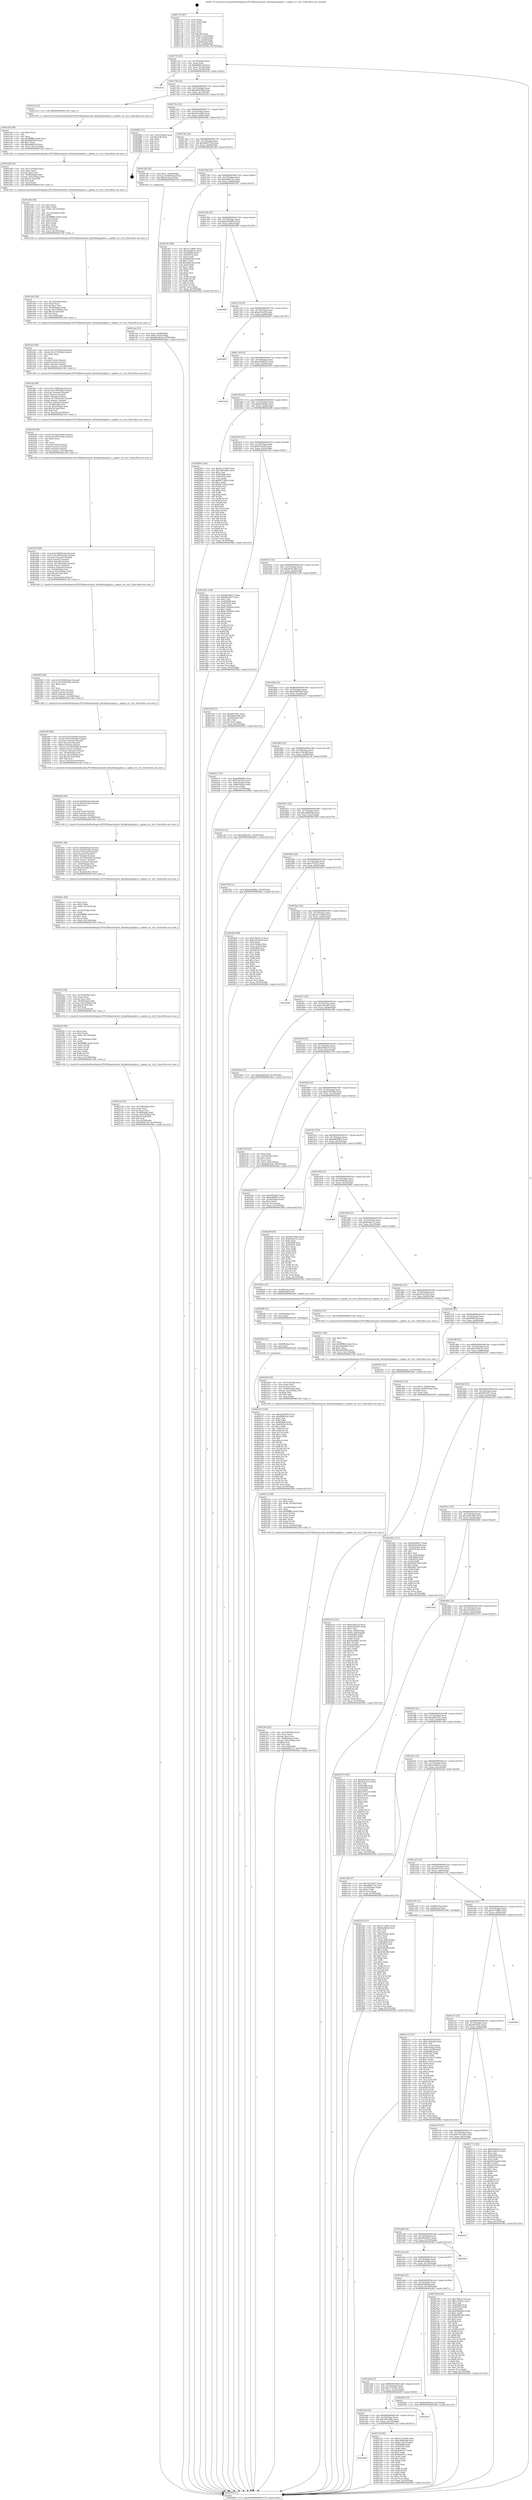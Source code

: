 digraph "0x401710" {
  label = "0x401710 (/mnt/c/Users/mathe/Desktop/tcc/POCII/binaries/extr_kittykittygraphics.c_update_src_rect_Final-ollvm.out::main(0))"
  labelloc = "t"
  node[shape=record]

  Entry [label="",width=0.3,height=0.3,shape=circle,fillcolor=black,style=filled]
  "0x40173f" [label="{
     0x40173f [23]\l
     | [instrs]\l
     &nbsp;&nbsp;0x40173f \<+3\>: mov -0x70(%rbp),%eax\l
     &nbsp;&nbsp;0x401742 \<+2\>: mov %eax,%ecx\l
     &nbsp;&nbsp;0x401744 \<+6\>: sub $0x8bd64c2f,%ecx\l
     &nbsp;&nbsp;0x40174a \<+3\>: mov %eax,-0x74(%rbp)\l
     &nbsp;&nbsp;0x40174d \<+3\>: mov %ecx,-0x78(%rbp)\l
     &nbsp;&nbsp;0x401750 \<+6\>: je 000000000040263a \<main+0xf2a\>\l
  }"]
  "0x40263a" [label="{
     0x40263a\l
  }", style=dashed]
  "0x401756" [label="{
     0x401756 [22]\l
     | [instrs]\l
     &nbsp;&nbsp;0x401756 \<+5\>: jmp 000000000040175b \<main+0x4b\>\l
     &nbsp;&nbsp;0x40175b \<+3\>: mov -0x74(%rbp),%eax\l
     &nbsp;&nbsp;0x40175e \<+5\>: sub $0x9b64198d,%eax\l
     &nbsp;&nbsp;0x401763 \<+3\>: mov %eax,-0x7c(%rbp)\l
     &nbsp;&nbsp;0x401766 \<+6\>: je 0000000000401e1b \<main+0x70b\>\l
  }"]
  Exit [label="",width=0.3,height=0.3,shape=circle,fillcolor=black,style=filled,peripheries=2]
  "0x401e1b" [label="{
     0x401e1b [5]\l
     | [instrs]\l
     &nbsp;&nbsp;0x401e1b \<+5\>: call 0000000000401160 \<next_i\>\l
     | [calls]\l
     &nbsp;&nbsp;0x401160 \{1\} (/mnt/c/Users/mathe/Desktop/tcc/POCII/binaries/extr_kittykittygraphics.c_update_src_rect_Final-ollvm.out::next_i)\l
  }"]
  "0x40176c" [label="{
     0x40176c [22]\l
     | [instrs]\l
     &nbsp;&nbsp;0x40176c \<+5\>: jmp 0000000000401771 \<main+0x61\>\l
     &nbsp;&nbsp;0x401771 \<+3\>: mov -0x74(%rbp),%eax\l
     &nbsp;&nbsp;0x401774 \<+5\>: sub $0x9c0e3493,%eax\l
     &nbsp;&nbsp;0x401779 \<+3\>: mov %eax,-0x80(%rbp)\l
     &nbsp;&nbsp;0x40177c \<+6\>: je 0000000000402882 \<main+0x1172\>\l
  }"]
  "0x401b06" [label="{
     0x401b06\l
  }", style=dashed]
  "0x402882" [label="{
     0x402882 [21]\l
     | [instrs]\l
     &nbsp;&nbsp;0x402882 \<+3\>: mov -0x2c(%rbp),%eax\l
     &nbsp;&nbsp;0x402885 \<+7\>: add $0x148,%rsp\l
     &nbsp;&nbsp;0x40288c \<+1\>: pop %rbx\l
     &nbsp;&nbsp;0x40288d \<+2\>: pop %r12\l
     &nbsp;&nbsp;0x40288f \<+2\>: pop %r13\l
     &nbsp;&nbsp;0x402891 \<+2\>: pop %r14\l
     &nbsp;&nbsp;0x402893 \<+2\>: pop %r15\l
     &nbsp;&nbsp;0x402895 \<+1\>: pop %rbp\l
     &nbsp;&nbsp;0x402896 \<+1\>: ret\l
  }"]
  "0x401782" [label="{
     0x401782 [25]\l
     | [instrs]\l
     &nbsp;&nbsp;0x401782 \<+5\>: jmp 0000000000401787 \<main+0x77\>\l
     &nbsp;&nbsp;0x401787 \<+3\>: mov -0x74(%rbp),%eax\l
     &nbsp;&nbsp;0x40178a \<+5\>: sub $0x9d0d3720,%eax\l
     &nbsp;&nbsp;0x40178f \<+6\>: mov %eax,-0x84(%rbp)\l
     &nbsp;&nbsp;0x401795 \<+6\>: je 0000000000401cd6 \<main+0x5c6\>\l
  }"]
  "0x40272e" [label="{
     0x40272e [95]\l
     | [instrs]\l
     &nbsp;&nbsp;0x40272e \<+5\>: mov $0xd1152060,%eax\l
     &nbsp;&nbsp;0x402733 \<+5\>: mov $0xc46883a8,%ecx\l
     &nbsp;&nbsp;0x402738 \<+7\>: movl $0x0,-0x3c(%rbp)\l
     &nbsp;&nbsp;0x40273f \<+7\>: mov 0x405068,%edx\l
     &nbsp;&nbsp;0x402746 \<+7\>: mov 0x405054,%esi\l
     &nbsp;&nbsp;0x40274d \<+2\>: mov %edx,%edi\l
     &nbsp;&nbsp;0x40274f \<+6\>: sub $0xfbe051c7,%edi\l
     &nbsp;&nbsp;0x402755 \<+3\>: sub $0x1,%edi\l
     &nbsp;&nbsp;0x402758 \<+6\>: add $0xfbe051c7,%edi\l
     &nbsp;&nbsp;0x40275e \<+3\>: imul %edi,%edx\l
     &nbsp;&nbsp;0x402761 \<+3\>: and $0x1,%edx\l
     &nbsp;&nbsp;0x402764 \<+3\>: cmp $0x0,%edx\l
     &nbsp;&nbsp;0x402767 \<+4\>: sete %r8b\l
     &nbsp;&nbsp;0x40276b \<+3\>: cmp $0xa,%esi\l
     &nbsp;&nbsp;0x40276e \<+4\>: setl %r9b\l
     &nbsp;&nbsp;0x402772 \<+3\>: mov %r8b,%r10b\l
     &nbsp;&nbsp;0x402775 \<+3\>: and %r9b,%r10b\l
     &nbsp;&nbsp;0x402778 \<+3\>: xor %r9b,%r8b\l
     &nbsp;&nbsp;0x40277b \<+3\>: or %r8b,%r10b\l
     &nbsp;&nbsp;0x40277e \<+4\>: test $0x1,%r10b\l
     &nbsp;&nbsp;0x402782 \<+3\>: cmovne %ecx,%eax\l
     &nbsp;&nbsp;0x402785 \<+3\>: mov %eax,-0x70(%rbp)\l
     &nbsp;&nbsp;0x402788 \<+5\>: jmp 0000000000402962 \<main+0x1252\>\l
  }"]
  "0x401cd6" [label="{
     0x401cd6 [20]\l
     | [instrs]\l
     &nbsp;&nbsp;0x401cd6 \<+7\>: movl $0x1,-0x50(%rbp)\l
     &nbsp;&nbsp;0x401cdd \<+4\>: movslq -0x50(%rbp),%rax\l
     &nbsp;&nbsp;0x401ce1 \<+4\>: imul $0x30,%rax,%rdi\l
     &nbsp;&nbsp;0x401ce5 \<+5\>: call 0000000000401050 \<malloc@plt\>\l
     | [calls]\l
     &nbsp;&nbsp;0x401050 \{1\} (unknown)\l
  }"]
  "0x40179b" [label="{
     0x40179b [25]\l
     | [instrs]\l
     &nbsp;&nbsp;0x40179b \<+5\>: jmp 00000000004017a0 \<main+0x90\>\l
     &nbsp;&nbsp;0x4017a0 \<+3\>: mov -0x74(%rbp),%eax\l
     &nbsp;&nbsp;0x4017a3 \<+5\>: sub $0x9efbb721,%eax\l
     &nbsp;&nbsp;0x4017a8 \<+6\>: mov %eax,-0x88(%rbp)\l
     &nbsp;&nbsp;0x4017ae \<+6\>: je 0000000000402397 \<main+0xc87\>\l
  }"]
  "0x401aed" [label="{
     0x401aed [25]\l
     | [instrs]\l
     &nbsp;&nbsp;0x401aed \<+5\>: jmp 0000000000401af2 \<main+0x3e2\>\l
     &nbsp;&nbsp;0x401af2 \<+3\>: mov -0x74(%rbp),%eax\l
     &nbsp;&nbsp;0x401af5 \<+5\>: sub $0x7887c8de,%eax\l
     &nbsp;&nbsp;0x401afa \<+6\>: mov %eax,-0x110(%rbp)\l
     &nbsp;&nbsp;0x401b00 \<+6\>: je 000000000040272e \<main+0x101e\>\l
  }"]
  "0x402397" [label="{
     0x402397 [88]\l
     | [instrs]\l
     &nbsp;&nbsp;0x402397 \<+5\>: mov $0x3c718f81,%eax\l
     &nbsp;&nbsp;0x40239c \<+5\>: mov $0x3a6983ce,%ecx\l
     &nbsp;&nbsp;0x4023a1 \<+7\>: mov 0x405068,%edx\l
     &nbsp;&nbsp;0x4023a8 \<+7\>: mov 0x405054,%esi\l
     &nbsp;&nbsp;0x4023af \<+2\>: mov %edx,%edi\l
     &nbsp;&nbsp;0x4023b1 \<+6\>: sub $0xfda65af4,%edi\l
     &nbsp;&nbsp;0x4023b7 \<+3\>: sub $0x1,%edi\l
     &nbsp;&nbsp;0x4023ba \<+6\>: add $0xfda65af4,%edi\l
     &nbsp;&nbsp;0x4023c0 \<+3\>: imul %edi,%edx\l
     &nbsp;&nbsp;0x4023c3 \<+3\>: and $0x1,%edx\l
     &nbsp;&nbsp;0x4023c6 \<+3\>: cmp $0x0,%edx\l
     &nbsp;&nbsp;0x4023c9 \<+4\>: sete %r8b\l
     &nbsp;&nbsp;0x4023cd \<+3\>: cmp $0xa,%esi\l
     &nbsp;&nbsp;0x4023d0 \<+4\>: setl %r9b\l
     &nbsp;&nbsp;0x4023d4 \<+3\>: mov %r8b,%r10b\l
     &nbsp;&nbsp;0x4023d7 \<+3\>: and %r9b,%r10b\l
     &nbsp;&nbsp;0x4023da \<+3\>: xor %r9b,%r8b\l
     &nbsp;&nbsp;0x4023dd \<+3\>: or %r8b,%r10b\l
     &nbsp;&nbsp;0x4023e0 \<+4\>: test $0x1,%r10b\l
     &nbsp;&nbsp;0x4023e4 \<+3\>: cmovne %ecx,%eax\l
     &nbsp;&nbsp;0x4023e7 \<+3\>: mov %eax,-0x70(%rbp)\l
     &nbsp;&nbsp;0x4023ea \<+5\>: jmp 0000000000402962 \<main+0x1252\>\l
  }"]
  "0x4017b4" [label="{
     0x4017b4 [25]\l
     | [instrs]\l
     &nbsp;&nbsp;0x4017b4 \<+5\>: jmp 00000000004017b9 \<main+0xa9\>\l
     &nbsp;&nbsp;0x4017b9 \<+3\>: mov -0x74(%rbp),%eax\l
     &nbsp;&nbsp;0x4017bc \<+5\>: sub $0xa6435693,%eax\l
     &nbsp;&nbsp;0x4017c1 \<+6\>: mov %eax,-0x8c(%rbp)\l
     &nbsp;&nbsp;0x4017c7 \<+6\>: je 0000000000402906 \<main+0x11f6\>\l
  }"]
  "0x402692" [label="{
     0x402692\l
  }", style=dashed]
  "0x402906" [label="{
     0x402906\l
  }", style=dashed]
  "0x4017cd" [label="{
     0x4017cd [25]\l
     | [instrs]\l
     &nbsp;&nbsp;0x4017cd \<+5\>: jmp 00000000004017d2 \<main+0xc2\>\l
     &nbsp;&nbsp;0x4017d2 \<+3\>: mov -0x74(%rbp),%eax\l
     &nbsp;&nbsp;0x4017d5 \<+5\>: sub $0xa91f2e5f,%eax\l
     &nbsp;&nbsp;0x4017da \<+6\>: mov %eax,-0x90(%rbp)\l
     &nbsp;&nbsp;0x4017e0 \<+6\>: je 0000000000402897 \<main+0x1187\>\l
  }"]
  "0x402510" [label="{
     0x402510 [140]\l
     | [instrs]\l
     &nbsp;&nbsp;0x402510 \<+5\>: mov $0xa6435693,%eax\l
     &nbsp;&nbsp;0x402515 \<+5\>: mov $0xf998f1b4,%ecx\l
     &nbsp;&nbsp;0x40251a \<+2\>: mov $0x1,%dl\l
     &nbsp;&nbsp;0x40251c \<+3\>: xor %r8d,%r8d\l
     &nbsp;&nbsp;0x40251f \<+8\>: mov 0x405068,%r9d\l
     &nbsp;&nbsp;0x402527 \<+8\>: mov 0x405054,%r10d\l
     &nbsp;&nbsp;0x40252f \<+4\>: sub $0x1,%r8d\l
     &nbsp;&nbsp;0x402533 \<+3\>: mov %r9d,%r11d\l
     &nbsp;&nbsp;0x402536 \<+3\>: add %r8d,%r11d\l
     &nbsp;&nbsp;0x402539 \<+4\>: imul %r11d,%r9d\l
     &nbsp;&nbsp;0x40253d \<+4\>: and $0x1,%r9d\l
     &nbsp;&nbsp;0x402541 \<+4\>: cmp $0x0,%r9d\l
     &nbsp;&nbsp;0x402545 \<+3\>: sete %bl\l
     &nbsp;&nbsp;0x402548 \<+4\>: cmp $0xa,%r10d\l
     &nbsp;&nbsp;0x40254c \<+4\>: setl %r14b\l
     &nbsp;&nbsp;0x402550 \<+3\>: mov %bl,%r15b\l
     &nbsp;&nbsp;0x402553 \<+4\>: xor $0xff,%r15b\l
     &nbsp;&nbsp;0x402557 \<+3\>: mov %r14b,%r12b\l
     &nbsp;&nbsp;0x40255a \<+4\>: xor $0xff,%r12b\l
     &nbsp;&nbsp;0x40255e \<+3\>: xor $0x0,%dl\l
     &nbsp;&nbsp;0x402561 \<+3\>: mov %r15b,%r13b\l
     &nbsp;&nbsp;0x402564 \<+4\>: and $0x0,%r13b\l
     &nbsp;&nbsp;0x402568 \<+2\>: and %dl,%bl\l
     &nbsp;&nbsp;0x40256a \<+3\>: mov %r12b,%sil\l
     &nbsp;&nbsp;0x40256d \<+4\>: and $0x0,%sil\l
     &nbsp;&nbsp;0x402571 \<+3\>: and %dl,%r14b\l
     &nbsp;&nbsp;0x402574 \<+3\>: or %bl,%r13b\l
     &nbsp;&nbsp;0x402577 \<+3\>: or %r14b,%sil\l
     &nbsp;&nbsp;0x40257a \<+3\>: xor %sil,%r13b\l
     &nbsp;&nbsp;0x40257d \<+3\>: or %r12b,%r15b\l
     &nbsp;&nbsp;0x402580 \<+4\>: xor $0xff,%r15b\l
     &nbsp;&nbsp;0x402584 \<+3\>: or $0x0,%dl\l
     &nbsp;&nbsp;0x402587 \<+3\>: and %dl,%r15b\l
     &nbsp;&nbsp;0x40258a \<+3\>: or %r15b,%r13b\l
     &nbsp;&nbsp;0x40258d \<+4\>: test $0x1,%r13b\l
     &nbsp;&nbsp;0x402591 \<+3\>: cmovne %ecx,%eax\l
     &nbsp;&nbsp;0x402594 \<+3\>: mov %eax,-0x70(%rbp)\l
     &nbsp;&nbsp;0x402597 \<+5\>: jmp 0000000000402962 \<main+0x1252\>\l
  }"]
  "0x402897" [label="{
     0x402897\l
  }", style=dashed]
  "0x4017e6" [label="{
     0x4017e6 [25]\l
     | [instrs]\l
     &nbsp;&nbsp;0x4017e6 \<+5\>: jmp 00000000004017eb \<main+0xdb\>\l
     &nbsp;&nbsp;0x4017eb \<+3\>: mov -0x74(%rbp),%eax\l
     &nbsp;&nbsp;0x4017ee \<+5\>: sub $0xb30d6615,%eax\l
     &nbsp;&nbsp;0x4017f3 \<+6\>: mov %eax,-0x94(%rbp)\l
     &nbsp;&nbsp;0x4017f9 \<+6\>: je 0000000000401b5d \<main+0x44d\>\l
  }"]
  "0x402504" [label="{
     0x402504 [12]\l
     | [instrs]\l
     &nbsp;&nbsp;0x402504 \<+4\>: mov -0x68(%rbp),%rsi\l
     &nbsp;&nbsp;0x402508 \<+3\>: mov %rsi,%rdi\l
     &nbsp;&nbsp;0x40250b \<+5\>: call 0000000000401030 \<free@plt\>\l
     | [calls]\l
     &nbsp;&nbsp;0x401030 \{1\} (unknown)\l
  }"]
  "0x401b5d" [label="{
     0x401b5d\l
  }", style=dashed]
  "0x4017ff" [label="{
     0x4017ff [25]\l
     | [instrs]\l
     &nbsp;&nbsp;0x4017ff \<+5\>: jmp 0000000000401804 \<main+0xf4\>\l
     &nbsp;&nbsp;0x401804 \<+3\>: mov -0x74(%rbp),%eax\l
     &nbsp;&nbsp;0x401807 \<+5\>: sub $0xb8c4b8cc,%eax\l
     &nbsp;&nbsp;0x40180c \<+6\>: mov %eax,-0x98(%rbp)\l
     &nbsp;&nbsp;0x401812 \<+6\>: je 000000000040269e \<main+0xf8e\>\l
  }"]
  "0x4024f8" [label="{
     0x4024f8 [12]\l
     | [instrs]\l
     &nbsp;&nbsp;0x4024f8 \<+4\>: mov -0x58(%rbp),%rsi\l
     &nbsp;&nbsp;0x4024fc \<+3\>: mov %rsi,%rdi\l
     &nbsp;&nbsp;0x4024ff \<+5\>: call 0000000000401030 \<free@plt\>\l
     | [calls]\l
     &nbsp;&nbsp;0x401030 \{1\} (unknown)\l
  }"]
  "0x40269e" [label="{
     0x40269e [144]\l
     | [instrs]\l
     &nbsp;&nbsp;0x40269e \<+5\>: mov $0xd1152060,%eax\l
     &nbsp;&nbsp;0x4026a3 \<+5\>: mov $0x7887c8de,%ecx\l
     &nbsp;&nbsp;0x4026a8 \<+2\>: mov $0x1,%dl\l
     &nbsp;&nbsp;0x4026aa \<+7\>: mov 0x405068,%esi\l
     &nbsp;&nbsp;0x4026b1 \<+7\>: mov 0x405054,%edi\l
     &nbsp;&nbsp;0x4026b8 \<+3\>: mov %esi,%r8d\l
     &nbsp;&nbsp;0x4026bb \<+7\>: add $0x8f712b5d,%r8d\l
     &nbsp;&nbsp;0x4026c2 \<+4\>: sub $0x1,%r8d\l
     &nbsp;&nbsp;0x4026c6 \<+7\>: sub $0x8f712b5d,%r8d\l
     &nbsp;&nbsp;0x4026cd \<+4\>: imul %r8d,%esi\l
     &nbsp;&nbsp;0x4026d1 \<+3\>: and $0x1,%esi\l
     &nbsp;&nbsp;0x4026d4 \<+3\>: cmp $0x0,%esi\l
     &nbsp;&nbsp;0x4026d7 \<+4\>: sete %r9b\l
     &nbsp;&nbsp;0x4026db \<+3\>: cmp $0xa,%edi\l
     &nbsp;&nbsp;0x4026de \<+4\>: setl %r10b\l
     &nbsp;&nbsp;0x4026e2 \<+3\>: mov %r9b,%r11b\l
     &nbsp;&nbsp;0x4026e5 \<+4\>: xor $0xff,%r11b\l
     &nbsp;&nbsp;0x4026e9 \<+3\>: mov %r10b,%bl\l
     &nbsp;&nbsp;0x4026ec \<+3\>: xor $0xff,%bl\l
     &nbsp;&nbsp;0x4026ef \<+3\>: xor $0x0,%dl\l
     &nbsp;&nbsp;0x4026f2 \<+3\>: mov %r11b,%r14b\l
     &nbsp;&nbsp;0x4026f5 \<+4\>: and $0x0,%r14b\l
     &nbsp;&nbsp;0x4026f9 \<+3\>: and %dl,%r9b\l
     &nbsp;&nbsp;0x4026fc \<+3\>: mov %bl,%r15b\l
     &nbsp;&nbsp;0x4026ff \<+4\>: and $0x0,%r15b\l
     &nbsp;&nbsp;0x402703 \<+3\>: and %dl,%r10b\l
     &nbsp;&nbsp;0x402706 \<+3\>: or %r9b,%r14b\l
     &nbsp;&nbsp;0x402709 \<+3\>: or %r10b,%r15b\l
     &nbsp;&nbsp;0x40270c \<+3\>: xor %r15b,%r14b\l
     &nbsp;&nbsp;0x40270f \<+3\>: or %bl,%r11b\l
     &nbsp;&nbsp;0x402712 \<+4\>: xor $0xff,%r11b\l
     &nbsp;&nbsp;0x402716 \<+3\>: or $0x0,%dl\l
     &nbsp;&nbsp;0x402719 \<+3\>: and %dl,%r11b\l
     &nbsp;&nbsp;0x40271c \<+3\>: or %r11b,%r14b\l
     &nbsp;&nbsp;0x40271f \<+4\>: test $0x1,%r14b\l
     &nbsp;&nbsp;0x402723 \<+3\>: cmovne %ecx,%eax\l
     &nbsp;&nbsp;0x402726 \<+3\>: mov %eax,-0x70(%rbp)\l
     &nbsp;&nbsp;0x402729 \<+5\>: jmp 0000000000402962 \<main+0x1252\>\l
  }"]
  "0x401818" [label="{
     0x401818 [25]\l
     | [instrs]\l
     &nbsp;&nbsp;0x401818 \<+5\>: jmp 000000000040181d \<main+0x10d\>\l
     &nbsp;&nbsp;0x40181d \<+3\>: mov -0x74(%rbp),%eax\l
     &nbsp;&nbsp;0x401820 \<+5\>: sub $0xb8ccfa36,%eax\l
     &nbsp;&nbsp;0x401825 \<+6\>: mov %eax,-0x9c(%rbp)\l
     &nbsp;&nbsp;0x40182b \<+6\>: je 0000000000401d01 \<main+0x5f1\>\l
  }"]
  "0x401ad4" [label="{
     0x401ad4 [25]\l
     | [instrs]\l
     &nbsp;&nbsp;0x401ad4 \<+5\>: jmp 0000000000401ad9 \<main+0x3c9\>\l
     &nbsp;&nbsp;0x401ad9 \<+3\>: mov -0x74(%rbp),%eax\l
     &nbsp;&nbsp;0x401adc \<+5\>: sub $0x717030e5,%eax\l
     &nbsp;&nbsp;0x401ae1 \<+6\>: mov %eax,-0x10c(%rbp)\l
     &nbsp;&nbsp;0x401ae7 \<+6\>: je 0000000000402692 \<main+0xf82\>\l
  }"]
  "0x401d01" [label="{
     0x401d01 [144]\l
     | [instrs]\l
     &nbsp;&nbsp;0x401d01 \<+5\>: mov $0x6943b037,%eax\l
     &nbsp;&nbsp;0x401d06 \<+5\>: mov $0xfdb23f27,%ecx\l
     &nbsp;&nbsp;0x401d0b \<+2\>: mov $0x1,%dl\l
     &nbsp;&nbsp;0x401d0d \<+7\>: mov 0x405068,%esi\l
     &nbsp;&nbsp;0x401d14 \<+7\>: mov 0x405054,%edi\l
     &nbsp;&nbsp;0x401d1b \<+3\>: mov %esi,%r8d\l
     &nbsp;&nbsp;0x401d1e \<+7\>: add $0x6730b040,%r8d\l
     &nbsp;&nbsp;0x401d25 \<+4\>: sub $0x1,%r8d\l
     &nbsp;&nbsp;0x401d29 \<+7\>: sub $0x6730b040,%r8d\l
     &nbsp;&nbsp;0x401d30 \<+4\>: imul %r8d,%esi\l
     &nbsp;&nbsp;0x401d34 \<+3\>: and $0x1,%esi\l
     &nbsp;&nbsp;0x401d37 \<+3\>: cmp $0x0,%esi\l
     &nbsp;&nbsp;0x401d3a \<+4\>: sete %r9b\l
     &nbsp;&nbsp;0x401d3e \<+3\>: cmp $0xa,%edi\l
     &nbsp;&nbsp;0x401d41 \<+4\>: setl %r10b\l
     &nbsp;&nbsp;0x401d45 \<+3\>: mov %r9b,%r11b\l
     &nbsp;&nbsp;0x401d48 \<+4\>: xor $0xff,%r11b\l
     &nbsp;&nbsp;0x401d4c \<+3\>: mov %r10b,%bl\l
     &nbsp;&nbsp;0x401d4f \<+3\>: xor $0xff,%bl\l
     &nbsp;&nbsp;0x401d52 \<+3\>: xor $0x0,%dl\l
     &nbsp;&nbsp;0x401d55 \<+3\>: mov %r11b,%r14b\l
     &nbsp;&nbsp;0x401d58 \<+4\>: and $0x0,%r14b\l
     &nbsp;&nbsp;0x401d5c \<+3\>: and %dl,%r9b\l
     &nbsp;&nbsp;0x401d5f \<+3\>: mov %bl,%r15b\l
     &nbsp;&nbsp;0x401d62 \<+4\>: and $0x0,%r15b\l
     &nbsp;&nbsp;0x401d66 \<+3\>: and %dl,%r10b\l
     &nbsp;&nbsp;0x401d69 \<+3\>: or %r9b,%r14b\l
     &nbsp;&nbsp;0x401d6c \<+3\>: or %r10b,%r15b\l
     &nbsp;&nbsp;0x401d6f \<+3\>: xor %r15b,%r14b\l
     &nbsp;&nbsp;0x401d72 \<+3\>: or %bl,%r11b\l
     &nbsp;&nbsp;0x401d75 \<+4\>: xor $0xff,%r11b\l
     &nbsp;&nbsp;0x401d79 \<+3\>: or $0x0,%dl\l
     &nbsp;&nbsp;0x401d7c \<+3\>: and %dl,%r11b\l
     &nbsp;&nbsp;0x401d7f \<+3\>: or %r11b,%r14b\l
     &nbsp;&nbsp;0x401d82 \<+4\>: test $0x1,%r14b\l
     &nbsp;&nbsp;0x401d86 \<+3\>: cmovne %ecx,%eax\l
     &nbsp;&nbsp;0x401d89 \<+3\>: mov %eax,-0x70(%rbp)\l
     &nbsp;&nbsp;0x401d8c \<+5\>: jmp 0000000000402962 \<main+0x1252\>\l
  }"]
  "0x401831" [label="{
     0x401831 [25]\l
     | [instrs]\l
     &nbsp;&nbsp;0x401831 \<+5\>: jmp 0000000000401836 \<main+0x126\>\l
     &nbsp;&nbsp;0x401836 \<+3\>: mov -0x74(%rbp),%eax\l
     &nbsp;&nbsp;0x401839 \<+5\>: sub $0xbb50c496,%eax\l
     &nbsp;&nbsp;0x40183e \<+6\>: mov %eax,-0xa0(%rbp)\l
     &nbsp;&nbsp;0x401844 \<+6\>: je 0000000000401e00 \<main+0x6f0\>\l
  }"]
  "0x40248c" [label="{
     0x40248c [12]\l
     | [instrs]\l
     &nbsp;&nbsp;0x40248c \<+7\>: movl $0xbd385b3d,-0x70(%rbp)\l
     &nbsp;&nbsp;0x402493 \<+5\>: jmp 0000000000402962 \<main+0x1252\>\l
  }"]
  "0x401e00" [label="{
     0x401e00 [27]\l
     | [instrs]\l
     &nbsp;&nbsp;0x401e00 \<+5\>: mov $0x49f25f31,%eax\l
     &nbsp;&nbsp;0x401e05 \<+5\>: mov $0x9b64198d,%ecx\l
     &nbsp;&nbsp;0x401e0a \<+3\>: mov -0x2d(%rbp),%dl\l
     &nbsp;&nbsp;0x401e0d \<+3\>: test $0x1,%dl\l
     &nbsp;&nbsp;0x401e10 \<+3\>: cmovne %ecx,%eax\l
     &nbsp;&nbsp;0x401e13 \<+3\>: mov %eax,-0x70(%rbp)\l
     &nbsp;&nbsp;0x401e16 \<+5\>: jmp 0000000000402962 \<main+0x1252\>\l
  }"]
  "0x40184a" [label="{
     0x40184a [25]\l
     | [instrs]\l
     &nbsp;&nbsp;0x40184a \<+5\>: jmp 000000000040184f \<main+0x13f\>\l
     &nbsp;&nbsp;0x40184f \<+3\>: mov -0x74(%rbp),%eax\l
     &nbsp;&nbsp;0x401852 \<+5\>: sub $0xbd385b3d,%eax\l
     &nbsp;&nbsp;0x401857 \<+6\>: mov %eax,-0xa4(%rbp)\l
     &nbsp;&nbsp;0x40185d \<+6\>: je 00000000004022c7 \<main+0xbb7\>\l
  }"]
  "0x401abb" [label="{
     0x401abb [25]\l
     | [instrs]\l
     &nbsp;&nbsp;0x401abb \<+5\>: jmp 0000000000401ac0 \<main+0x3b0\>\l
     &nbsp;&nbsp;0x401ac0 \<+3\>: mov -0x74(%rbp),%eax\l
     &nbsp;&nbsp;0x401ac3 \<+5\>: sub $0x6fad06af,%eax\l
     &nbsp;&nbsp;0x401ac8 \<+6\>: mov %eax,-0x108(%rbp)\l
     &nbsp;&nbsp;0x401ace \<+6\>: je 000000000040248c \<main+0xd7c\>\l
  }"]
  "0x4022c7" [label="{
     0x4022c7 [27]\l
     | [instrs]\l
     &nbsp;&nbsp;0x4022c7 \<+5\>: mov $0xe9806803,%eax\l
     &nbsp;&nbsp;0x4022cc \<+5\>: mov $0xf7be5195,%ecx\l
     &nbsp;&nbsp;0x4022d1 \<+3\>: mov -0x6c(%rbp),%edx\l
     &nbsp;&nbsp;0x4022d4 \<+3\>: cmp -0x60(%rbp),%edx\l
     &nbsp;&nbsp;0x4022d7 \<+3\>: cmovl %ecx,%eax\l
     &nbsp;&nbsp;0x4022da \<+3\>: mov %eax,-0x70(%rbp)\l
     &nbsp;&nbsp;0x4022dd \<+5\>: jmp 0000000000402962 \<main+0x1252\>\l
  }"]
  "0x401863" [label="{
     0x401863 [25]\l
     | [instrs]\l
     &nbsp;&nbsp;0x401863 \<+5\>: jmp 0000000000401868 \<main+0x158\>\l
     &nbsp;&nbsp;0x401868 \<+3\>: mov -0x74(%rbp),%eax\l
     &nbsp;&nbsp;0x40186b \<+5\>: sub $0xc194e4df,%eax\l
     &nbsp;&nbsp;0x401870 \<+6\>: mov %eax,-0xa8(%rbp)\l
     &nbsp;&nbsp;0x401876 \<+6\>: je 0000000000401caf \<main+0x59f\>\l
  }"]
  "0x402799" [label="{
     0x402799 [144]\l
     | [instrs]\l
     &nbsp;&nbsp;0x402799 \<+5\>: mov $0x796a4114,%eax\l
     &nbsp;&nbsp;0x40279e \<+5\>: mov $0xccf7d3c3,%ecx\l
     &nbsp;&nbsp;0x4027a3 \<+2\>: mov $0x1,%dl\l
     &nbsp;&nbsp;0x4027a5 \<+7\>: mov 0x405068,%esi\l
     &nbsp;&nbsp;0x4027ac \<+7\>: mov 0x405054,%edi\l
     &nbsp;&nbsp;0x4027b3 \<+3\>: mov %esi,%r8d\l
     &nbsp;&nbsp;0x4027b6 \<+7\>: add $0x85f6bd29,%r8d\l
     &nbsp;&nbsp;0x4027bd \<+4\>: sub $0x1,%r8d\l
     &nbsp;&nbsp;0x4027c1 \<+7\>: sub $0x85f6bd29,%r8d\l
     &nbsp;&nbsp;0x4027c8 \<+4\>: imul %r8d,%esi\l
     &nbsp;&nbsp;0x4027cc \<+3\>: and $0x1,%esi\l
     &nbsp;&nbsp;0x4027cf \<+3\>: cmp $0x0,%esi\l
     &nbsp;&nbsp;0x4027d2 \<+4\>: sete %r9b\l
     &nbsp;&nbsp;0x4027d6 \<+3\>: cmp $0xa,%edi\l
     &nbsp;&nbsp;0x4027d9 \<+4\>: setl %r10b\l
     &nbsp;&nbsp;0x4027dd \<+3\>: mov %r9b,%r11b\l
     &nbsp;&nbsp;0x4027e0 \<+4\>: xor $0xff,%r11b\l
     &nbsp;&nbsp;0x4027e4 \<+3\>: mov %r10b,%bl\l
     &nbsp;&nbsp;0x4027e7 \<+3\>: xor $0xff,%bl\l
     &nbsp;&nbsp;0x4027ea \<+3\>: xor $0x0,%dl\l
     &nbsp;&nbsp;0x4027ed \<+3\>: mov %r11b,%r14b\l
     &nbsp;&nbsp;0x4027f0 \<+4\>: and $0x0,%r14b\l
     &nbsp;&nbsp;0x4027f4 \<+3\>: and %dl,%r9b\l
     &nbsp;&nbsp;0x4027f7 \<+3\>: mov %bl,%r15b\l
     &nbsp;&nbsp;0x4027fa \<+4\>: and $0x0,%r15b\l
     &nbsp;&nbsp;0x4027fe \<+3\>: and %dl,%r10b\l
     &nbsp;&nbsp;0x402801 \<+3\>: or %r9b,%r14b\l
     &nbsp;&nbsp;0x402804 \<+3\>: or %r10b,%r15b\l
     &nbsp;&nbsp;0x402807 \<+3\>: xor %r15b,%r14b\l
     &nbsp;&nbsp;0x40280a \<+3\>: or %bl,%r11b\l
     &nbsp;&nbsp;0x40280d \<+4\>: xor $0xff,%r11b\l
     &nbsp;&nbsp;0x402811 \<+3\>: or $0x0,%dl\l
     &nbsp;&nbsp;0x402814 \<+3\>: and %dl,%r11b\l
     &nbsp;&nbsp;0x402817 \<+3\>: or %r11b,%r14b\l
     &nbsp;&nbsp;0x40281a \<+4\>: test $0x1,%r14b\l
     &nbsp;&nbsp;0x40281e \<+3\>: cmovne %ecx,%eax\l
     &nbsp;&nbsp;0x402821 \<+3\>: mov %eax,-0x70(%rbp)\l
     &nbsp;&nbsp;0x402824 \<+5\>: jmp 0000000000402962 \<main+0x1252\>\l
  }"]
  "0x401caf" [label="{
     0x401caf [12]\l
     | [instrs]\l
     &nbsp;&nbsp;0x401caf \<+7\>: movl $0x3685c051,-0x70(%rbp)\l
     &nbsp;&nbsp;0x401cb6 \<+5\>: jmp 0000000000402962 \<main+0x1252\>\l
  }"]
  "0x40187c" [label="{
     0x40187c [25]\l
     | [instrs]\l
     &nbsp;&nbsp;0x40187c \<+5\>: jmp 0000000000401881 \<main+0x171\>\l
     &nbsp;&nbsp;0x401881 \<+3\>: mov -0x74(%rbp),%eax\l
     &nbsp;&nbsp;0x401884 \<+5\>: sub $0xc46883a8,%eax\l
     &nbsp;&nbsp;0x401889 \<+6\>: mov %eax,-0xac(%rbp)\l
     &nbsp;&nbsp;0x40188f \<+6\>: je 000000000040278d \<main+0x107d\>\l
  }"]
  "0x401aa2" [label="{
     0x401aa2 [25]\l
     | [instrs]\l
     &nbsp;&nbsp;0x401aa2 \<+5\>: jmp 0000000000401aa7 \<main+0x397\>\l
     &nbsp;&nbsp;0x401aa7 \<+3\>: mov -0x74(%rbp),%eax\l
     &nbsp;&nbsp;0x401aaa \<+5\>: sub $0x6e63bdba,%eax\l
     &nbsp;&nbsp;0x401aaf \<+6\>: mov %eax,-0x104(%rbp)\l
     &nbsp;&nbsp;0x401ab5 \<+6\>: je 0000000000402799 \<main+0x1089\>\l
  }"]
  "0x40278d" [label="{
     0x40278d [12]\l
     | [instrs]\l
     &nbsp;&nbsp;0x40278d \<+7\>: movl $0x6e63bdba,-0x70(%rbp)\l
     &nbsp;&nbsp;0x402794 \<+5\>: jmp 0000000000402962 \<main+0x1252\>\l
  }"]
  "0x401895" [label="{
     0x401895 [25]\l
     | [instrs]\l
     &nbsp;&nbsp;0x401895 \<+5\>: jmp 000000000040189a \<main+0x18a\>\l
     &nbsp;&nbsp;0x40189a \<+3\>: mov -0x74(%rbp),%eax\l
     &nbsp;&nbsp;0x40189d \<+5\>: sub $0xccf7d3c3,%eax\l
     &nbsp;&nbsp;0x4018a2 \<+6\>: mov %eax,-0xb0(%rbp)\l
     &nbsp;&nbsp;0x4018a8 \<+6\>: je 0000000000402829 \<main+0x1119\>\l
  }"]
  "0x4028b3" [label="{
     0x4028b3\l
  }", style=dashed]
  "0x402829" [label="{
     0x402829 [89]\l
     | [instrs]\l
     &nbsp;&nbsp;0x402829 \<+5\>: mov $0x796a4114,%eax\l
     &nbsp;&nbsp;0x40282e \<+5\>: mov $0x9c0e3493,%ecx\l
     &nbsp;&nbsp;0x402833 \<+2\>: xor %edx,%edx\l
     &nbsp;&nbsp;0x402835 \<+3\>: mov -0x3c(%rbp),%esi\l
     &nbsp;&nbsp;0x402838 \<+3\>: mov %esi,-0x2c(%rbp)\l
     &nbsp;&nbsp;0x40283b \<+7\>: mov 0x405068,%esi\l
     &nbsp;&nbsp;0x402842 \<+7\>: mov 0x405054,%edi\l
     &nbsp;&nbsp;0x402849 \<+3\>: sub $0x1,%edx\l
     &nbsp;&nbsp;0x40284c \<+3\>: mov %esi,%r8d\l
     &nbsp;&nbsp;0x40284f \<+3\>: add %edx,%r8d\l
     &nbsp;&nbsp;0x402852 \<+4\>: imul %r8d,%esi\l
     &nbsp;&nbsp;0x402856 \<+3\>: and $0x1,%esi\l
     &nbsp;&nbsp;0x402859 \<+3\>: cmp $0x0,%esi\l
     &nbsp;&nbsp;0x40285c \<+4\>: sete %r9b\l
     &nbsp;&nbsp;0x402860 \<+3\>: cmp $0xa,%edi\l
     &nbsp;&nbsp;0x402863 \<+4\>: setl %r10b\l
     &nbsp;&nbsp;0x402867 \<+3\>: mov %r9b,%r11b\l
     &nbsp;&nbsp;0x40286a \<+3\>: and %r10b,%r11b\l
     &nbsp;&nbsp;0x40286d \<+3\>: xor %r10b,%r9b\l
     &nbsp;&nbsp;0x402870 \<+3\>: or %r9b,%r11b\l
     &nbsp;&nbsp;0x402873 \<+4\>: test $0x1,%r11b\l
     &nbsp;&nbsp;0x402877 \<+3\>: cmovne %ecx,%eax\l
     &nbsp;&nbsp;0x40287a \<+3\>: mov %eax,-0x70(%rbp)\l
     &nbsp;&nbsp;0x40287d \<+5\>: jmp 0000000000402962 \<main+0x1252\>\l
  }"]
  "0x4018ae" [label="{
     0x4018ae [25]\l
     | [instrs]\l
     &nbsp;&nbsp;0x4018ae \<+5\>: jmp 00000000004018b3 \<main+0x1a3\>\l
     &nbsp;&nbsp;0x4018b3 \<+3\>: mov -0x74(%rbp),%eax\l
     &nbsp;&nbsp;0x4018b6 \<+5\>: sub $0xd1152060,%eax\l
     &nbsp;&nbsp;0x4018bb \<+6\>: mov %eax,-0xb4(%rbp)\l
     &nbsp;&nbsp;0x4018c1 \<+6\>: je 0000000000402948 \<main+0x1238\>\l
  }"]
  "0x401a89" [label="{
     0x401a89 [25]\l
     | [instrs]\l
     &nbsp;&nbsp;0x401a89 \<+5\>: jmp 0000000000401a8e \<main+0x37e\>\l
     &nbsp;&nbsp;0x401a8e \<+3\>: mov -0x74(%rbp),%eax\l
     &nbsp;&nbsp;0x401a91 \<+5\>: sub $0x6943b037,%eax\l
     &nbsp;&nbsp;0x401a96 \<+6\>: mov %eax,-0x100(%rbp)\l
     &nbsp;&nbsp;0x401a9c \<+6\>: je 00000000004028b3 \<main+0x11a3\>\l
  }"]
  "0x402948" [label="{
     0x402948\l
  }", style=dashed]
  "0x4018c7" [label="{
     0x4018c7 [25]\l
     | [instrs]\l
     &nbsp;&nbsp;0x4018c7 \<+5\>: jmp 00000000004018cc \<main+0x1bc\>\l
     &nbsp;&nbsp;0x4018cc \<+3\>: mov -0x74(%rbp),%eax\l
     &nbsp;&nbsp;0x4018cf \<+5\>: sub $0xd1d0ca97,%eax\l
     &nbsp;&nbsp;0x4018d4 \<+6\>: mov %eax,-0xb8(%rbp)\l
     &nbsp;&nbsp;0x4018da \<+6\>: je 00000000004022bb \<main+0xbab\>\l
  }"]
  "0x402937" [label="{
     0x402937\l
  }", style=dashed]
  "0x4022bb" [label="{
     0x4022bb [12]\l
     | [instrs]\l
     &nbsp;&nbsp;0x4022bb \<+7\>: movl $0xbd385b3d,-0x70(%rbp)\l
     &nbsp;&nbsp;0x4022c2 \<+5\>: jmp 0000000000402962 \<main+0x1252\>\l
  }"]
  "0x4018e0" [label="{
     0x4018e0 [25]\l
     | [instrs]\l
     &nbsp;&nbsp;0x4018e0 \<+5\>: jmp 00000000004018e5 \<main+0x1d5\>\l
     &nbsp;&nbsp;0x4018e5 \<+3\>: mov -0x74(%rbp),%eax\l
     &nbsp;&nbsp;0x4018e8 \<+5\>: sub $0xd298e125,%eax\l
     &nbsp;&nbsp;0x4018ed \<+6\>: mov %eax,-0xbc(%rbp)\l
     &nbsp;&nbsp;0x4018f3 \<+6\>: je 0000000000402158 \<main+0xa48\>\l
  }"]
  "0x40236c" [label="{
     0x40236c [43]\l
     | [instrs]\l
     &nbsp;&nbsp;0x40236c \<+6\>: mov -0x164(%rbp),%ecx\l
     &nbsp;&nbsp;0x402372 \<+3\>: imul %eax,%ecx\l
     &nbsp;&nbsp;0x402375 \<+3\>: movslq %ecx,%rsi\l
     &nbsp;&nbsp;0x402378 \<+4\>: mov -0x68(%rbp),%rdi\l
     &nbsp;&nbsp;0x40237c \<+4\>: movslq -0x6c(%rbp),%r8\l
     &nbsp;&nbsp;0x402380 \<+4\>: shl $0x4,%r8\l
     &nbsp;&nbsp;0x402384 \<+3\>: add %r8,%rdi\l
     &nbsp;&nbsp;0x402387 \<+4\>: mov %rsi,0x8(%rdi)\l
     &nbsp;&nbsp;0x40238b \<+7\>: movl $0x9efbb721,-0x70(%rbp)\l
     &nbsp;&nbsp;0x402392 \<+5\>: jmp 0000000000402962 \<main+0x1252\>\l
  }"]
  "0x402158" [label="{
     0x402158 [25]\l
     | [instrs]\l
     &nbsp;&nbsp;0x402158 \<+2\>: xor %eax,%eax\l
     &nbsp;&nbsp;0x40215a \<+3\>: mov -0x5c(%rbp),%ecx\l
     &nbsp;&nbsp;0x40215d \<+3\>: sub $0x1,%eax\l
     &nbsp;&nbsp;0x402160 \<+2\>: sub %eax,%ecx\l
     &nbsp;&nbsp;0x402162 \<+3\>: mov %ecx,-0x5c(%rbp)\l
     &nbsp;&nbsp;0x402165 \<+7\>: movl $0xb8ccfa36,-0x70(%rbp)\l
     &nbsp;&nbsp;0x40216c \<+5\>: jmp 0000000000402962 \<main+0x1252\>\l
  }"]
  "0x4018f9" [label="{
     0x4018f9 [25]\l
     | [instrs]\l
     &nbsp;&nbsp;0x4018f9 \<+5\>: jmp 00000000004018fe \<main+0x1ee\>\l
     &nbsp;&nbsp;0x4018fe \<+3\>: mov -0x74(%rbp),%eax\l
     &nbsp;&nbsp;0x401901 \<+5\>: sub $0xd7e9538e,%eax\l
     &nbsp;&nbsp;0x401906 \<+6\>: mov %eax,-0xc0(%rbp)\l
     &nbsp;&nbsp;0x40190c \<+6\>: je 0000000000401b42 \<main+0x432\>\l
  }"]
  "0x402332" [label="{
     0x402332 [58]\l
     | [instrs]\l
     &nbsp;&nbsp;0x402332 \<+2\>: xor %ecx,%ecx\l
     &nbsp;&nbsp;0x402334 \<+5\>: mov $0x2,%edx\l
     &nbsp;&nbsp;0x402339 \<+6\>: mov %edx,-0x160(%rbp)\l
     &nbsp;&nbsp;0x40233f \<+1\>: cltd\l
     &nbsp;&nbsp;0x402340 \<+7\>: mov -0x160(%rbp),%r9d\l
     &nbsp;&nbsp;0x402347 \<+3\>: idiv %r9d\l
     &nbsp;&nbsp;0x40234a \<+6\>: imul $0xfffffffe,%edx,%edx\l
     &nbsp;&nbsp;0x402350 \<+3\>: mov %ecx,%r10d\l
     &nbsp;&nbsp;0x402353 \<+3\>: sub %edx,%r10d\l
     &nbsp;&nbsp;0x402356 \<+2\>: mov %ecx,%edx\l
     &nbsp;&nbsp;0x402358 \<+3\>: sub $0x1,%edx\l
     &nbsp;&nbsp;0x40235b \<+3\>: add %edx,%r10d\l
     &nbsp;&nbsp;0x40235e \<+3\>: sub %r10d,%ecx\l
     &nbsp;&nbsp;0x402361 \<+6\>: mov %ecx,-0x164(%rbp)\l
     &nbsp;&nbsp;0x402367 \<+5\>: call 0000000000401160 \<next_i\>\l
     | [calls]\l
     &nbsp;&nbsp;0x401160 \{1\} (/mnt/c/Users/mathe/Desktop/tcc/POCII/binaries/extr_kittykittygraphics.c_update_src_rect_Final-ollvm.out::next_i)\l
  }"]
  "0x401b42" [label="{
     0x401b42 [27]\l
     | [instrs]\l
     &nbsp;&nbsp;0x401b42 \<+5\>: mov $0x2df3afe4,%eax\l
     &nbsp;&nbsp;0x401b47 \<+5\>: mov $0xb30d6615,%ecx\l
     &nbsp;&nbsp;0x401b4c \<+3\>: mov -0x38(%rbp),%edx\l
     &nbsp;&nbsp;0x401b4f \<+3\>: cmp $0x2,%edx\l
     &nbsp;&nbsp;0x401b52 \<+3\>: cmovne %ecx,%eax\l
     &nbsp;&nbsp;0x401b55 \<+3\>: mov %eax,-0x70(%rbp)\l
     &nbsp;&nbsp;0x401b58 \<+5\>: jmp 0000000000402962 \<main+0x1252\>\l
  }"]
  "0x401912" [label="{
     0x401912 [25]\l
     | [instrs]\l
     &nbsp;&nbsp;0x401912 \<+5\>: jmp 0000000000401917 \<main+0x207\>\l
     &nbsp;&nbsp;0x401917 \<+3\>: mov -0x74(%rbp),%eax\l
     &nbsp;&nbsp;0x40191a \<+5\>: sub $0xe9806803,%eax\l
     &nbsp;&nbsp;0x40191f \<+6\>: mov %eax,-0xc4(%rbp)\l
     &nbsp;&nbsp;0x401925 \<+6\>: je 0000000000402498 \<main+0xd88\>\l
  }"]
  "0x402962" [label="{
     0x402962 [5]\l
     | [instrs]\l
     &nbsp;&nbsp;0x402962 \<+5\>: jmp 000000000040173f \<main+0x2f\>\l
  }"]
  "0x401710" [label="{
     0x401710 [47]\l
     | [instrs]\l
     &nbsp;&nbsp;0x401710 \<+1\>: push %rbp\l
     &nbsp;&nbsp;0x401711 \<+3\>: mov %rsp,%rbp\l
     &nbsp;&nbsp;0x401714 \<+2\>: push %r15\l
     &nbsp;&nbsp;0x401716 \<+2\>: push %r14\l
     &nbsp;&nbsp;0x401718 \<+2\>: push %r13\l
     &nbsp;&nbsp;0x40171a \<+2\>: push %r12\l
     &nbsp;&nbsp;0x40171c \<+1\>: push %rbx\l
     &nbsp;&nbsp;0x40171d \<+7\>: sub $0x148,%rsp\l
     &nbsp;&nbsp;0x401724 \<+7\>: movl $0x0,-0x3c(%rbp)\l
     &nbsp;&nbsp;0x40172b \<+3\>: mov %edi,-0x40(%rbp)\l
     &nbsp;&nbsp;0x40172e \<+4\>: mov %rsi,-0x48(%rbp)\l
     &nbsp;&nbsp;0x401732 \<+3\>: mov -0x40(%rbp),%edi\l
     &nbsp;&nbsp;0x401735 \<+3\>: mov %edi,-0x38(%rbp)\l
     &nbsp;&nbsp;0x401738 \<+7\>: movl $0xd7e9538e,-0x70(%rbp)\l
  }"]
  "0x40230f" [label="{
     0x40230f [35]\l
     | [instrs]\l
     &nbsp;&nbsp;0x40230f \<+6\>: mov -0x15c(%rbp),%ecx\l
     &nbsp;&nbsp;0x402315 \<+3\>: imul %eax,%ecx\l
     &nbsp;&nbsp;0x402318 \<+3\>: movslq %ecx,%rsi\l
     &nbsp;&nbsp;0x40231b \<+4\>: mov -0x68(%rbp),%rdi\l
     &nbsp;&nbsp;0x40231f \<+4\>: movslq -0x6c(%rbp),%r8\l
     &nbsp;&nbsp;0x402323 \<+4\>: shl $0x4,%r8\l
     &nbsp;&nbsp;0x402327 \<+3\>: add %r8,%rdi\l
     &nbsp;&nbsp;0x40232a \<+3\>: mov %rsi,(%rdi)\l
     &nbsp;&nbsp;0x40232d \<+5\>: call 0000000000401160 \<next_i\>\l
     | [calls]\l
     &nbsp;&nbsp;0x401160 \{1\} (/mnt/c/Users/mathe/Desktop/tcc/POCII/binaries/extr_kittykittygraphics.c_update_src_rect_Final-ollvm.out::next_i)\l
  }"]
  "0x402498" [label="{
     0x402498 [83]\l
     | [instrs]\l
     &nbsp;&nbsp;0x402498 \<+5\>: mov $0xa6435693,%eax\l
     &nbsp;&nbsp;0x40249d \<+5\>: mov $0xf6eab12c,%ecx\l
     &nbsp;&nbsp;0x4024a2 \<+2\>: xor %edx,%edx\l
     &nbsp;&nbsp;0x4024a4 \<+7\>: mov 0x405068,%esi\l
     &nbsp;&nbsp;0x4024ab \<+7\>: mov 0x405054,%edi\l
     &nbsp;&nbsp;0x4024b2 \<+3\>: sub $0x1,%edx\l
     &nbsp;&nbsp;0x4024b5 \<+3\>: mov %esi,%r8d\l
     &nbsp;&nbsp;0x4024b8 \<+3\>: add %edx,%r8d\l
     &nbsp;&nbsp;0x4024bb \<+4\>: imul %r8d,%esi\l
     &nbsp;&nbsp;0x4024bf \<+3\>: and $0x1,%esi\l
     &nbsp;&nbsp;0x4024c2 \<+3\>: cmp $0x0,%esi\l
     &nbsp;&nbsp;0x4024c5 \<+4\>: sete %r9b\l
     &nbsp;&nbsp;0x4024c9 \<+3\>: cmp $0xa,%edi\l
     &nbsp;&nbsp;0x4024cc \<+4\>: setl %r10b\l
     &nbsp;&nbsp;0x4024d0 \<+3\>: mov %r9b,%r11b\l
     &nbsp;&nbsp;0x4024d3 \<+3\>: and %r10b,%r11b\l
     &nbsp;&nbsp;0x4024d6 \<+3\>: xor %r10b,%r9b\l
     &nbsp;&nbsp;0x4024d9 \<+3\>: or %r9b,%r11b\l
     &nbsp;&nbsp;0x4024dc \<+4\>: test $0x1,%r11b\l
     &nbsp;&nbsp;0x4024e0 \<+3\>: cmovne %ecx,%eax\l
     &nbsp;&nbsp;0x4024e3 \<+3\>: mov %eax,-0x70(%rbp)\l
     &nbsp;&nbsp;0x4024e6 \<+5\>: jmp 0000000000402962 \<main+0x1252\>\l
  }"]
  "0x40192b" [label="{
     0x40192b [25]\l
     | [instrs]\l
     &nbsp;&nbsp;0x40192b \<+5\>: jmp 0000000000401930 \<main+0x220\>\l
     &nbsp;&nbsp;0x401930 \<+3\>: mov -0x74(%rbp),%eax\l
     &nbsp;&nbsp;0x401933 \<+5\>: sub $0xf43bd22a,%eax\l
     &nbsp;&nbsp;0x401938 \<+6\>: mov %eax,-0xc8(%rbp)\l
     &nbsp;&nbsp;0x40193e \<+6\>: je 00000000004028bf \<main+0x11af\>\l
  }"]
  "0x4022e7" [label="{
     0x4022e7 [40]\l
     | [instrs]\l
     &nbsp;&nbsp;0x4022e7 \<+5\>: mov $0x2,%ecx\l
     &nbsp;&nbsp;0x4022ec \<+1\>: cltd\l
     &nbsp;&nbsp;0x4022ed \<+2\>: idiv %ecx\l
     &nbsp;&nbsp;0x4022ef \<+6\>: imul $0xfffffffe,%edx,%ecx\l
     &nbsp;&nbsp;0x4022f5 \<+6\>: sub $0xada0df44,%ecx\l
     &nbsp;&nbsp;0x4022fb \<+3\>: add $0x1,%ecx\l
     &nbsp;&nbsp;0x4022fe \<+6\>: add $0xada0df44,%ecx\l
     &nbsp;&nbsp;0x402304 \<+6\>: mov %ecx,-0x15c(%rbp)\l
     &nbsp;&nbsp;0x40230a \<+5\>: call 0000000000401160 \<next_i\>\l
     | [calls]\l
     &nbsp;&nbsp;0x401160 \{1\} (/mnt/c/Users/mathe/Desktop/tcc/POCII/binaries/extr_kittykittygraphics.c_update_src_rect_Final-ollvm.out::next_i)\l
  }"]
  "0x4028bf" [label="{
     0x4028bf\l
  }", style=dashed]
  "0x401944" [label="{
     0x401944 [25]\l
     | [instrs]\l
     &nbsp;&nbsp;0x401944 \<+5\>: jmp 0000000000401949 \<main+0x239\>\l
     &nbsp;&nbsp;0x401949 \<+3\>: mov -0x74(%rbp),%eax\l
     &nbsp;&nbsp;0x40194c \<+5\>: sub $0xf6eab12c,%eax\l
     &nbsp;&nbsp;0x401951 \<+6\>: mov %eax,-0xcc(%rbp)\l
     &nbsp;&nbsp;0x401957 \<+6\>: je 00000000004024eb \<main+0xddb\>\l
  }"]
  "0x402218" [label="{
     0x402218 [163]\l
     | [instrs]\l
     &nbsp;&nbsp;0x402218 \<+5\>: mov $0xf43bd22a,%ecx\l
     &nbsp;&nbsp;0x40221d \<+5\>: mov $0xd1d0ca97,%edx\l
     &nbsp;&nbsp;0x402222 \<+3\>: mov $0x1,%sil\l
     &nbsp;&nbsp;0x402225 \<+4\>: mov %rax,-0x68(%rbp)\l
     &nbsp;&nbsp;0x402229 \<+7\>: movl $0x0,-0x6c(%rbp)\l
     &nbsp;&nbsp;0x402230 \<+8\>: mov 0x405068,%r8d\l
     &nbsp;&nbsp;0x402238 \<+8\>: mov 0x405054,%r9d\l
     &nbsp;&nbsp;0x402240 \<+3\>: mov %r8d,%r10d\l
     &nbsp;&nbsp;0x402243 \<+7\>: sub $0xa4a00f02,%r10d\l
     &nbsp;&nbsp;0x40224a \<+4\>: sub $0x1,%r10d\l
     &nbsp;&nbsp;0x40224e \<+7\>: add $0xa4a00f02,%r10d\l
     &nbsp;&nbsp;0x402255 \<+4\>: imul %r10d,%r8d\l
     &nbsp;&nbsp;0x402259 \<+4\>: and $0x1,%r8d\l
     &nbsp;&nbsp;0x40225d \<+4\>: cmp $0x0,%r8d\l
     &nbsp;&nbsp;0x402261 \<+4\>: sete %r11b\l
     &nbsp;&nbsp;0x402265 \<+4\>: cmp $0xa,%r9d\l
     &nbsp;&nbsp;0x402269 \<+3\>: setl %bl\l
     &nbsp;&nbsp;0x40226c \<+3\>: mov %r11b,%r14b\l
     &nbsp;&nbsp;0x40226f \<+4\>: xor $0xff,%r14b\l
     &nbsp;&nbsp;0x402273 \<+3\>: mov %bl,%r15b\l
     &nbsp;&nbsp;0x402276 \<+4\>: xor $0xff,%r15b\l
     &nbsp;&nbsp;0x40227a \<+4\>: xor $0x0,%sil\l
     &nbsp;&nbsp;0x40227e \<+3\>: mov %r14b,%r12b\l
     &nbsp;&nbsp;0x402281 \<+4\>: and $0x0,%r12b\l
     &nbsp;&nbsp;0x402285 \<+3\>: and %sil,%r11b\l
     &nbsp;&nbsp;0x402288 \<+3\>: mov %r15b,%r13b\l
     &nbsp;&nbsp;0x40228b \<+4\>: and $0x0,%r13b\l
     &nbsp;&nbsp;0x40228f \<+3\>: and %sil,%bl\l
     &nbsp;&nbsp;0x402292 \<+3\>: or %r11b,%r12b\l
     &nbsp;&nbsp;0x402295 \<+3\>: or %bl,%r13b\l
     &nbsp;&nbsp;0x402298 \<+3\>: xor %r13b,%r12b\l
     &nbsp;&nbsp;0x40229b \<+3\>: or %r15b,%r14b\l
     &nbsp;&nbsp;0x40229e \<+4\>: xor $0xff,%r14b\l
     &nbsp;&nbsp;0x4022a2 \<+4\>: or $0x0,%sil\l
     &nbsp;&nbsp;0x4022a6 \<+3\>: and %sil,%r14b\l
     &nbsp;&nbsp;0x4022a9 \<+3\>: or %r14b,%r12b\l
     &nbsp;&nbsp;0x4022ac \<+4\>: test $0x1,%r12b\l
     &nbsp;&nbsp;0x4022b0 \<+3\>: cmovne %edx,%ecx\l
     &nbsp;&nbsp;0x4022b3 \<+3\>: mov %ecx,-0x70(%rbp)\l
     &nbsp;&nbsp;0x4022b6 \<+5\>: jmp 0000000000402962 \<main+0x1252\>\l
  }"]
  "0x4024eb" [label="{
     0x4024eb [13]\l
     | [instrs]\l
     &nbsp;&nbsp;0x4024eb \<+4\>: mov -0x58(%rbp),%rdi\l
     &nbsp;&nbsp;0x4024ef \<+4\>: mov -0x68(%rbp),%rsi\l
     &nbsp;&nbsp;0x4024f3 \<+5\>: call 0000000000401400 \<update_src_rect\>\l
     | [calls]\l
     &nbsp;&nbsp;0x401400 \{1\} (/mnt/c/Users/mathe/Desktop/tcc/POCII/binaries/extr_kittykittygraphics.c_update_src_rect_Final-ollvm.out::update_src_rect)\l
  }"]
  "0x40195d" [label="{
     0x40195d [25]\l
     | [instrs]\l
     &nbsp;&nbsp;0x40195d \<+5\>: jmp 0000000000401962 \<main+0x252\>\l
     &nbsp;&nbsp;0x401962 \<+3\>: mov -0x74(%rbp),%eax\l
     &nbsp;&nbsp;0x401965 \<+5\>: sub $0xf7be5195,%eax\l
     &nbsp;&nbsp;0x40196a \<+6\>: mov %eax,-0xd0(%rbp)\l
     &nbsp;&nbsp;0x401970 \<+6\>: je 00000000004022e2 \<main+0xbd2\>\l
  }"]
  "0x401a70" [label="{
     0x401a70 [25]\l
     | [instrs]\l
     &nbsp;&nbsp;0x401a70 \<+5\>: jmp 0000000000401a75 \<main+0x365\>\l
     &nbsp;&nbsp;0x401a75 \<+3\>: mov -0x74(%rbp),%eax\l
     &nbsp;&nbsp;0x401a78 \<+5\>: sub $0x6743166c,%eax\l
     &nbsp;&nbsp;0x401a7d \<+6\>: mov %eax,-0xfc(%rbp)\l
     &nbsp;&nbsp;0x401a83 \<+6\>: je 0000000000402937 \<main+0x1227\>\l
  }"]
  "0x4022e2" [label="{
     0x4022e2 [5]\l
     | [instrs]\l
     &nbsp;&nbsp;0x4022e2 \<+5\>: call 0000000000401160 \<next_i\>\l
     | [calls]\l
     &nbsp;&nbsp;0x401160 \{1\} (/mnt/c/Users/mathe/Desktop/tcc/POCII/binaries/extr_kittykittygraphics.c_update_src_rect_Final-ollvm.out::next_i)\l
  }"]
  "0x401976" [label="{
     0x401976 [25]\l
     | [instrs]\l
     &nbsp;&nbsp;0x401976 \<+5\>: jmp 000000000040197b \<main+0x26b\>\l
     &nbsp;&nbsp;0x40197b \<+3\>: mov -0x74(%rbp),%eax\l
     &nbsp;&nbsp;0x40197e \<+5\>: sub $0xf998f1b4,%eax\l
     &nbsp;&nbsp;0x401983 \<+6\>: mov %eax,-0xd4(%rbp)\l
     &nbsp;&nbsp;0x401989 \<+6\>: je 000000000040259c \<main+0xe8c\>\l
  }"]
  "0x402171" [label="{
     0x402171 [144]\l
     | [instrs]\l
     &nbsp;&nbsp;0x402171 \<+5\>: mov $0xf43bd22a,%eax\l
     &nbsp;&nbsp;0x402176 \<+5\>: mov $0xfc5bbc53,%ecx\l
     &nbsp;&nbsp;0x40217b \<+2\>: mov $0x1,%dl\l
     &nbsp;&nbsp;0x40217d \<+7\>: mov 0x405068,%esi\l
     &nbsp;&nbsp;0x402184 \<+7\>: mov 0x405054,%edi\l
     &nbsp;&nbsp;0x40218b \<+3\>: mov %esi,%r8d\l
     &nbsp;&nbsp;0x40218e \<+7\>: add $0x6d193e6d,%r8d\l
     &nbsp;&nbsp;0x402195 \<+4\>: sub $0x1,%r8d\l
     &nbsp;&nbsp;0x402199 \<+7\>: sub $0x6d193e6d,%r8d\l
     &nbsp;&nbsp;0x4021a0 \<+4\>: imul %r8d,%esi\l
     &nbsp;&nbsp;0x4021a4 \<+3\>: and $0x1,%esi\l
     &nbsp;&nbsp;0x4021a7 \<+3\>: cmp $0x0,%esi\l
     &nbsp;&nbsp;0x4021aa \<+4\>: sete %r9b\l
     &nbsp;&nbsp;0x4021ae \<+3\>: cmp $0xa,%edi\l
     &nbsp;&nbsp;0x4021b1 \<+4\>: setl %r10b\l
     &nbsp;&nbsp;0x4021b5 \<+3\>: mov %r9b,%r11b\l
     &nbsp;&nbsp;0x4021b8 \<+4\>: xor $0xff,%r11b\l
     &nbsp;&nbsp;0x4021bc \<+3\>: mov %r10b,%bl\l
     &nbsp;&nbsp;0x4021bf \<+3\>: xor $0xff,%bl\l
     &nbsp;&nbsp;0x4021c2 \<+3\>: xor $0x1,%dl\l
     &nbsp;&nbsp;0x4021c5 \<+3\>: mov %r11b,%r14b\l
     &nbsp;&nbsp;0x4021c8 \<+4\>: and $0xff,%r14b\l
     &nbsp;&nbsp;0x4021cc \<+3\>: and %dl,%r9b\l
     &nbsp;&nbsp;0x4021cf \<+3\>: mov %bl,%r15b\l
     &nbsp;&nbsp;0x4021d2 \<+4\>: and $0xff,%r15b\l
     &nbsp;&nbsp;0x4021d6 \<+3\>: and %dl,%r10b\l
     &nbsp;&nbsp;0x4021d9 \<+3\>: or %r9b,%r14b\l
     &nbsp;&nbsp;0x4021dc \<+3\>: or %r10b,%r15b\l
     &nbsp;&nbsp;0x4021df \<+3\>: xor %r15b,%r14b\l
     &nbsp;&nbsp;0x4021e2 \<+3\>: or %bl,%r11b\l
     &nbsp;&nbsp;0x4021e5 \<+4\>: xor $0xff,%r11b\l
     &nbsp;&nbsp;0x4021e9 \<+3\>: or $0x1,%dl\l
     &nbsp;&nbsp;0x4021ec \<+3\>: and %dl,%r11b\l
     &nbsp;&nbsp;0x4021ef \<+3\>: or %r11b,%r14b\l
     &nbsp;&nbsp;0x4021f2 \<+4\>: test $0x1,%r14b\l
     &nbsp;&nbsp;0x4021f6 \<+3\>: cmovne %ecx,%eax\l
     &nbsp;&nbsp;0x4021f9 \<+3\>: mov %eax,-0x70(%rbp)\l
     &nbsp;&nbsp;0x4021fc \<+5\>: jmp 0000000000402962 \<main+0x1252\>\l
  }"]
  "0x40259c" [label="{
     0x40259c [12]\l
     | [instrs]\l
     &nbsp;&nbsp;0x40259c \<+7\>: movl $0xb8c4b8cc,-0x70(%rbp)\l
     &nbsp;&nbsp;0x4025a3 \<+5\>: jmp 0000000000402962 \<main+0x1252\>\l
  }"]
  "0x40198f" [label="{
     0x40198f [25]\l
     | [instrs]\l
     &nbsp;&nbsp;0x40198f \<+5\>: jmp 0000000000401994 \<main+0x284\>\l
     &nbsp;&nbsp;0x401994 \<+3\>: mov -0x74(%rbp),%eax\l
     &nbsp;&nbsp;0x401997 \<+5\>: sub $0xfc5bbc53,%eax\l
     &nbsp;&nbsp;0x40199c \<+6\>: mov %eax,-0xd8(%rbp)\l
     &nbsp;&nbsp;0x4019a2 \<+6\>: je 0000000000402201 \<main+0xaf1\>\l
  }"]
  "0x401a57" [label="{
     0x401a57 [25]\l
     | [instrs]\l
     &nbsp;&nbsp;0x401a57 \<+5\>: jmp 0000000000401a5c \<main+0x34c\>\l
     &nbsp;&nbsp;0x401a5c \<+3\>: mov -0x74(%rbp),%eax\l
     &nbsp;&nbsp;0x401a5f \<+5\>: sub $0x49f25f31,%eax\l
     &nbsp;&nbsp;0x401a64 \<+6\>: mov %eax,-0xf8(%rbp)\l
     &nbsp;&nbsp;0x401a6a \<+6\>: je 0000000000402171 \<main+0xa61\>\l
  }"]
  "0x402201" [label="{
     0x402201 [23]\l
     | [instrs]\l
     &nbsp;&nbsp;0x402201 \<+7\>: movl $0x1,-0x60(%rbp)\l
     &nbsp;&nbsp;0x402208 \<+4\>: movslq -0x60(%rbp),%rax\l
     &nbsp;&nbsp;0x40220c \<+4\>: shl $0x4,%rax\l
     &nbsp;&nbsp;0x402210 \<+3\>: mov %rax,%rdi\l
     &nbsp;&nbsp;0x402213 \<+5\>: call 0000000000401050 \<malloc@plt\>\l
     | [calls]\l
     &nbsp;&nbsp;0x401050 \{1\} (unknown)\l
  }"]
  "0x4019a8" [label="{
     0x4019a8 [25]\l
     | [instrs]\l
     &nbsp;&nbsp;0x4019a8 \<+5\>: jmp 00000000004019ad \<main+0x29d\>\l
     &nbsp;&nbsp;0x4019ad \<+3\>: mov -0x74(%rbp),%eax\l
     &nbsp;&nbsp;0x4019b0 \<+5\>: sub $0xfdb23f27,%eax\l
     &nbsp;&nbsp;0x4019b5 \<+6\>: mov %eax,-0xdc(%rbp)\l
     &nbsp;&nbsp;0x4019bb \<+6\>: je 0000000000401d91 \<main+0x681\>\l
  }"]
  "0x4028ed" [label="{
     0x4028ed\l
  }", style=dashed]
  "0x401d91" [label="{
     0x401d91 [111]\l
     | [instrs]\l
     &nbsp;&nbsp;0x401d91 \<+5\>: mov $0x6943b037,%eax\l
     &nbsp;&nbsp;0x401d96 \<+5\>: mov $0xbb50c496,%ecx\l
     &nbsp;&nbsp;0x401d9b \<+3\>: mov -0x5c(%rbp),%edx\l
     &nbsp;&nbsp;0x401d9e \<+3\>: cmp -0x50(%rbp),%edx\l
     &nbsp;&nbsp;0x401da1 \<+4\>: setl %sil\l
     &nbsp;&nbsp;0x401da5 \<+4\>: and $0x1,%sil\l
     &nbsp;&nbsp;0x401da9 \<+4\>: mov %sil,-0x2d(%rbp)\l
     &nbsp;&nbsp;0x401dad \<+7\>: mov 0x405068,%edx\l
     &nbsp;&nbsp;0x401db4 \<+7\>: mov 0x405054,%edi\l
     &nbsp;&nbsp;0x401dbb \<+3\>: mov %edx,%r8d\l
     &nbsp;&nbsp;0x401dbe \<+7\>: add $0x944b7369,%r8d\l
     &nbsp;&nbsp;0x401dc5 \<+4\>: sub $0x1,%r8d\l
     &nbsp;&nbsp;0x401dc9 \<+7\>: sub $0x944b7369,%r8d\l
     &nbsp;&nbsp;0x401dd0 \<+4\>: imul %r8d,%edx\l
     &nbsp;&nbsp;0x401dd4 \<+3\>: and $0x1,%edx\l
     &nbsp;&nbsp;0x401dd7 \<+3\>: cmp $0x0,%edx\l
     &nbsp;&nbsp;0x401dda \<+4\>: sete %sil\l
     &nbsp;&nbsp;0x401dde \<+3\>: cmp $0xa,%edi\l
     &nbsp;&nbsp;0x401de1 \<+4\>: setl %r9b\l
     &nbsp;&nbsp;0x401de5 \<+3\>: mov %sil,%r10b\l
     &nbsp;&nbsp;0x401de8 \<+3\>: and %r9b,%r10b\l
     &nbsp;&nbsp;0x401deb \<+3\>: xor %r9b,%sil\l
     &nbsp;&nbsp;0x401dee \<+3\>: or %sil,%r10b\l
     &nbsp;&nbsp;0x401df1 \<+4\>: test $0x1,%r10b\l
     &nbsp;&nbsp;0x401df5 \<+3\>: cmovne %ecx,%eax\l
     &nbsp;&nbsp;0x401df8 \<+3\>: mov %eax,-0x70(%rbp)\l
     &nbsp;&nbsp;0x401dfb \<+5\>: jmp 0000000000402962 \<main+0x1252\>\l
  }"]
  "0x4019c1" [label="{
     0x4019c1 [25]\l
     | [instrs]\l
     &nbsp;&nbsp;0x4019c1 \<+5\>: jmp 00000000004019c6 \<main+0x2b6\>\l
     &nbsp;&nbsp;0x4019c6 \<+3\>: mov -0x74(%rbp),%eax\l
     &nbsp;&nbsp;0x4019c9 \<+5\>: sub $0x2d261869,%eax\l
     &nbsp;&nbsp;0x4019ce \<+6\>: mov %eax,-0xe0(%rbp)\l
     &nbsp;&nbsp;0x4019d4 \<+6\>: je 00000000004025b4 \<main+0xea4\>\l
  }"]
  "0x40212d" [label="{
     0x40212d [43]\l
     | [instrs]\l
     &nbsp;&nbsp;0x40212d \<+6\>: mov -0x158(%rbp),%ecx\l
     &nbsp;&nbsp;0x402133 \<+3\>: imul %eax,%ecx\l
     &nbsp;&nbsp;0x402136 \<+3\>: movslq %ecx,%rsi\l
     &nbsp;&nbsp;0x402139 \<+4\>: mov -0x58(%rbp),%rdi\l
     &nbsp;&nbsp;0x40213d \<+4\>: movslq -0x5c(%rbp),%r8\l
     &nbsp;&nbsp;0x402141 \<+4\>: imul $0x30,%r8,%r8\l
     &nbsp;&nbsp;0x402145 \<+3\>: add %r8,%rdi\l
     &nbsp;&nbsp;0x402148 \<+4\>: mov %rsi,0x28(%rdi)\l
     &nbsp;&nbsp;0x40214c \<+7\>: movl $0xd298e125,-0x70(%rbp)\l
     &nbsp;&nbsp;0x402153 \<+5\>: jmp 0000000000402962 \<main+0x1252\>\l
  }"]
  "0x4025b4" [label="{
     0x4025b4\l
  }", style=dashed]
  "0x4019da" [label="{
     0x4019da [25]\l
     | [instrs]\l
     &nbsp;&nbsp;0x4019da \<+5\>: jmp 00000000004019df \<main+0x2cf\>\l
     &nbsp;&nbsp;0x4019df \<+3\>: mov -0x74(%rbp),%eax\l
     &nbsp;&nbsp;0x4019e2 \<+5\>: sub $0x2df3afe4,%eax\l
     &nbsp;&nbsp;0x4019e7 \<+6\>: mov %eax,-0xe4(%rbp)\l
     &nbsp;&nbsp;0x4019ed \<+6\>: je 0000000000401b75 \<main+0x465\>\l
  }"]
  "0x4020f3" [label="{
     0x4020f3 [58]\l
     | [instrs]\l
     &nbsp;&nbsp;0x4020f3 \<+2\>: xor %ecx,%ecx\l
     &nbsp;&nbsp;0x4020f5 \<+5\>: mov $0x2,%edx\l
     &nbsp;&nbsp;0x4020fa \<+6\>: mov %edx,-0x154(%rbp)\l
     &nbsp;&nbsp;0x402100 \<+1\>: cltd\l
     &nbsp;&nbsp;0x402101 \<+7\>: mov -0x154(%rbp),%r9d\l
     &nbsp;&nbsp;0x402108 \<+3\>: idiv %r9d\l
     &nbsp;&nbsp;0x40210b \<+6\>: imul $0xfffffffe,%edx,%edx\l
     &nbsp;&nbsp;0x402111 \<+3\>: mov %ecx,%r10d\l
     &nbsp;&nbsp;0x402114 \<+3\>: sub %edx,%r10d\l
     &nbsp;&nbsp;0x402117 \<+2\>: mov %ecx,%edx\l
     &nbsp;&nbsp;0x402119 \<+3\>: sub $0x1,%edx\l
     &nbsp;&nbsp;0x40211c \<+3\>: add %edx,%r10d\l
     &nbsp;&nbsp;0x40211f \<+3\>: sub %r10d,%ecx\l
     &nbsp;&nbsp;0x402122 \<+6\>: mov %ecx,-0x158(%rbp)\l
     &nbsp;&nbsp;0x402128 \<+5\>: call 0000000000401160 \<next_i\>\l
     | [calls]\l
     &nbsp;&nbsp;0x401160 \{1\} (/mnt/c/Users/mathe/Desktop/tcc/POCII/binaries/extr_kittykittygraphics.c_update_src_rect_Final-ollvm.out::next_i)\l
  }"]
  "0x401b75" [label="{
     0x401b75 [144]\l
     | [instrs]\l
     &nbsp;&nbsp;0x401b75 \<+5\>: mov $0xa91f2e5f,%eax\l
     &nbsp;&nbsp;0x401b7a \<+5\>: mov $0x3b47a7ce,%ecx\l
     &nbsp;&nbsp;0x401b7f \<+2\>: mov $0x1,%dl\l
     &nbsp;&nbsp;0x401b81 \<+7\>: mov 0x405068,%esi\l
     &nbsp;&nbsp;0x401b88 \<+7\>: mov 0x405054,%edi\l
     &nbsp;&nbsp;0x401b8f \<+3\>: mov %esi,%r8d\l
     &nbsp;&nbsp;0x401b92 \<+7\>: add $0x18707cc9,%r8d\l
     &nbsp;&nbsp;0x401b99 \<+4\>: sub $0x1,%r8d\l
     &nbsp;&nbsp;0x401b9d \<+7\>: sub $0x18707cc9,%r8d\l
     &nbsp;&nbsp;0x401ba4 \<+4\>: imul %r8d,%esi\l
     &nbsp;&nbsp;0x401ba8 \<+3\>: and $0x1,%esi\l
     &nbsp;&nbsp;0x401bab \<+3\>: cmp $0x0,%esi\l
     &nbsp;&nbsp;0x401bae \<+4\>: sete %r9b\l
     &nbsp;&nbsp;0x401bb2 \<+3\>: cmp $0xa,%edi\l
     &nbsp;&nbsp;0x401bb5 \<+4\>: setl %r10b\l
     &nbsp;&nbsp;0x401bb9 \<+3\>: mov %r9b,%r11b\l
     &nbsp;&nbsp;0x401bbc \<+4\>: xor $0xff,%r11b\l
     &nbsp;&nbsp;0x401bc0 \<+3\>: mov %r10b,%bl\l
     &nbsp;&nbsp;0x401bc3 \<+3\>: xor $0xff,%bl\l
     &nbsp;&nbsp;0x401bc6 \<+3\>: xor $0x0,%dl\l
     &nbsp;&nbsp;0x401bc9 \<+3\>: mov %r11b,%r14b\l
     &nbsp;&nbsp;0x401bcc \<+4\>: and $0x0,%r14b\l
     &nbsp;&nbsp;0x401bd0 \<+3\>: and %dl,%r9b\l
     &nbsp;&nbsp;0x401bd3 \<+3\>: mov %bl,%r15b\l
     &nbsp;&nbsp;0x401bd6 \<+4\>: and $0x0,%r15b\l
     &nbsp;&nbsp;0x401bda \<+3\>: and %dl,%r10b\l
     &nbsp;&nbsp;0x401bdd \<+3\>: or %r9b,%r14b\l
     &nbsp;&nbsp;0x401be0 \<+3\>: or %r10b,%r15b\l
     &nbsp;&nbsp;0x401be3 \<+3\>: xor %r15b,%r14b\l
     &nbsp;&nbsp;0x401be6 \<+3\>: or %bl,%r11b\l
     &nbsp;&nbsp;0x401be9 \<+4\>: xor $0xff,%r11b\l
     &nbsp;&nbsp;0x401bed \<+3\>: or $0x0,%dl\l
     &nbsp;&nbsp;0x401bf0 \<+3\>: and %dl,%r11b\l
     &nbsp;&nbsp;0x401bf3 \<+3\>: or %r11b,%r14b\l
     &nbsp;&nbsp;0x401bf6 \<+4\>: test $0x1,%r14b\l
     &nbsp;&nbsp;0x401bfa \<+3\>: cmovne %ecx,%eax\l
     &nbsp;&nbsp;0x401bfd \<+3\>: mov %eax,-0x70(%rbp)\l
     &nbsp;&nbsp;0x401c00 \<+5\>: jmp 0000000000402962 \<main+0x1252\>\l
  }"]
  "0x4019f3" [label="{
     0x4019f3 [25]\l
     | [instrs]\l
     &nbsp;&nbsp;0x4019f3 \<+5\>: jmp 00000000004019f8 \<main+0x2e8\>\l
     &nbsp;&nbsp;0x4019f8 \<+3\>: mov -0x74(%rbp),%eax\l
     &nbsp;&nbsp;0x4019fb \<+5\>: sub $0x3685c051,%eax\l
     &nbsp;&nbsp;0x401a00 \<+6\>: mov %eax,-0xe8(%rbp)\l
     &nbsp;&nbsp;0x401a06 \<+6\>: je 0000000000401cbb \<main+0x5ab\>\l
  }"]
  "0x4020cf" [label="{
     0x4020cf [36]\l
     | [instrs]\l
     &nbsp;&nbsp;0x4020cf \<+6\>: mov -0x150(%rbp),%ecx\l
     &nbsp;&nbsp;0x4020d5 \<+3\>: imul %eax,%ecx\l
     &nbsp;&nbsp;0x4020d8 \<+3\>: movslq %ecx,%rsi\l
     &nbsp;&nbsp;0x4020db \<+4\>: mov -0x58(%rbp),%rdi\l
     &nbsp;&nbsp;0x4020df \<+4\>: movslq -0x5c(%rbp),%r8\l
     &nbsp;&nbsp;0x4020e3 \<+4\>: imul $0x30,%r8,%r8\l
     &nbsp;&nbsp;0x4020e7 \<+3\>: add %r8,%rdi\l
     &nbsp;&nbsp;0x4020ea \<+4\>: mov %rsi,0x20(%rdi)\l
     &nbsp;&nbsp;0x4020ee \<+5\>: call 0000000000401160 \<next_i\>\l
     | [calls]\l
     &nbsp;&nbsp;0x401160 \{1\} (/mnt/c/Users/mathe/Desktop/tcc/POCII/binaries/extr_kittykittygraphics.c_update_src_rect_Final-ollvm.out::next_i)\l
  }"]
  "0x401cbb" [label="{
     0x401cbb [27]\l
     | [instrs]\l
     &nbsp;&nbsp;0x401cbb \<+5\>: mov $0x7a61a057,%eax\l
     &nbsp;&nbsp;0x401cc0 \<+5\>: mov $0x9d0d3720,%ecx\l
     &nbsp;&nbsp;0x401cc5 \<+3\>: mov -0x34(%rbp),%edx\l
     &nbsp;&nbsp;0x401cc8 \<+3\>: cmp $0x0,%edx\l
     &nbsp;&nbsp;0x401ccb \<+3\>: cmove %ecx,%eax\l
     &nbsp;&nbsp;0x401cce \<+3\>: mov %eax,-0x70(%rbp)\l
     &nbsp;&nbsp;0x401cd1 \<+5\>: jmp 0000000000402962 \<main+0x1252\>\l
  }"]
  "0x401a0c" [label="{
     0x401a0c [25]\l
     | [instrs]\l
     &nbsp;&nbsp;0x401a0c \<+5\>: jmp 0000000000401a11 \<main+0x301\>\l
     &nbsp;&nbsp;0x401a11 \<+3\>: mov -0x74(%rbp),%eax\l
     &nbsp;&nbsp;0x401a14 \<+5\>: sub $0x3a6983ce,%eax\l
     &nbsp;&nbsp;0x401a19 \<+6\>: mov %eax,-0xec(%rbp)\l
     &nbsp;&nbsp;0x401a1f \<+6\>: je 00000000004023ef \<main+0xcdf\>\l
  }"]
  "0x4020a1" [label="{
     0x4020a1 [46]\l
     | [instrs]\l
     &nbsp;&nbsp;0x4020a1 \<+2\>: xor %ecx,%ecx\l
     &nbsp;&nbsp;0x4020a3 \<+5\>: mov $0x2,%edx\l
     &nbsp;&nbsp;0x4020a8 \<+6\>: mov %edx,-0x14c(%rbp)\l
     &nbsp;&nbsp;0x4020ae \<+1\>: cltd\l
     &nbsp;&nbsp;0x4020af \<+7\>: mov -0x14c(%rbp),%r9d\l
     &nbsp;&nbsp;0x4020b6 \<+3\>: idiv %r9d\l
     &nbsp;&nbsp;0x4020b9 \<+6\>: imul $0xfffffffe,%edx,%edx\l
     &nbsp;&nbsp;0x4020bf \<+3\>: sub $0x1,%ecx\l
     &nbsp;&nbsp;0x4020c2 \<+2\>: sub %ecx,%edx\l
     &nbsp;&nbsp;0x4020c4 \<+6\>: mov %edx,-0x150(%rbp)\l
     &nbsp;&nbsp;0x4020ca \<+5\>: call 0000000000401160 \<next_i\>\l
     | [calls]\l
     &nbsp;&nbsp;0x401160 \{1\} (/mnt/c/Users/mathe/Desktop/tcc/POCII/binaries/extr_kittykittygraphics.c_update_src_rect_Final-ollvm.out::next_i)\l
  }"]
  "0x4023ef" [label="{
     0x4023ef [157]\l
     | [instrs]\l
     &nbsp;&nbsp;0x4023ef \<+5\>: mov $0x3c718f81,%eax\l
     &nbsp;&nbsp;0x4023f4 \<+5\>: mov $0x6fad06af,%ecx\l
     &nbsp;&nbsp;0x4023f9 \<+2\>: mov $0x1,%dl\l
     &nbsp;&nbsp;0x4023fb \<+2\>: xor %esi,%esi\l
     &nbsp;&nbsp;0x4023fd \<+3\>: mov -0x6c(%rbp),%edi\l
     &nbsp;&nbsp;0x402400 \<+3\>: sub $0x1,%esi\l
     &nbsp;&nbsp;0x402403 \<+2\>: sub %esi,%edi\l
     &nbsp;&nbsp;0x402405 \<+3\>: mov %edi,-0x6c(%rbp)\l
     &nbsp;&nbsp;0x402408 \<+7\>: mov 0x405068,%esi\l
     &nbsp;&nbsp;0x40240f \<+7\>: mov 0x405054,%edi\l
     &nbsp;&nbsp;0x402416 \<+3\>: mov %esi,%r8d\l
     &nbsp;&nbsp;0x402419 \<+7\>: add $0x41ffce88,%r8d\l
     &nbsp;&nbsp;0x402420 \<+4\>: sub $0x1,%r8d\l
     &nbsp;&nbsp;0x402424 \<+7\>: sub $0x41ffce88,%r8d\l
     &nbsp;&nbsp;0x40242b \<+4\>: imul %r8d,%esi\l
     &nbsp;&nbsp;0x40242f \<+3\>: and $0x1,%esi\l
     &nbsp;&nbsp;0x402432 \<+3\>: cmp $0x0,%esi\l
     &nbsp;&nbsp;0x402435 \<+4\>: sete %r9b\l
     &nbsp;&nbsp;0x402439 \<+3\>: cmp $0xa,%edi\l
     &nbsp;&nbsp;0x40243c \<+4\>: setl %r10b\l
     &nbsp;&nbsp;0x402440 \<+3\>: mov %r9b,%r11b\l
     &nbsp;&nbsp;0x402443 \<+4\>: xor $0xff,%r11b\l
     &nbsp;&nbsp;0x402447 \<+3\>: mov %r10b,%bl\l
     &nbsp;&nbsp;0x40244a \<+3\>: xor $0xff,%bl\l
     &nbsp;&nbsp;0x40244d \<+3\>: xor $0x1,%dl\l
     &nbsp;&nbsp;0x402450 \<+3\>: mov %r11b,%r14b\l
     &nbsp;&nbsp;0x402453 \<+4\>: and $0xff,%r14b\l
     &nbsp;&nbsp;0x402457 \<+3\>: and %dl,%r9b\l
     &nbsp;&nbsp;0x40245a \<+3\>: mov %bl,%r15b\l
     &nbsp;&nbsp;0x40245d \<+4\>: and $0xff,%r15b\l
     &nbsp;&nbsp;0x402461 \<+3\>: and %dl,%r10b\l
     &nbsp;&nbsp;0x402464 \<+3\>: or %r9b,%r14b\l
     &nbsp;&nbsp;0x402467 \<+3\>: or %r10b,%r15b\l
     &nbsp;&nbsp;0x40246a \<+3\>: xor %r15b,%r14b\l
     &nbsp;&nbsp;0x40246d \<+3\>: or %bl,%r11b\l
     &nbsp;&nbsp;0x402470 \<+4\>: xor $0xff,%r11b\l
     &nbsp;&nbsp;0x402474 \<+3\>: or $0x1,%dl\l
     &nbsp;&nbsp;0x402477 \<+3\>: and %dl,%r11b\l
     &nbsp;&nbsp;0x40247a \<+3\>: or %r11b,%r14b\l
     &nbsp;&nbsp;0x40247d \<+4\>: test $0x1,%r14b\l
     &nbsp;&nbsp;0x402481 \<+3\>: cmovne %ecx,%eax\l
     &nbsp;&nbsp;0x402484 \<+3\>: mov %eax,-0x70(%rbp)\l
     &nbsp;&nbsp;0x402487 \<+5\>: jmp 0000000000402962 \<main+0x1252\>\l
  }"]
  "0x401a25" [label="{
     0x401a25 [25]\l
     | [instrs]\l
     &nbsp;&nbsp;0x401a25 \<+5\>: jmp 0000000000401a2a \<main+0x31a\>\l
     &nbsp;&nbsp;0x401a2a \<+3\>: mov -0x74(%rbp),%eax\l
     &nbsp;&nbsp;0x401a2d \<+5\>: sub $0x3b47a7ce,%eax\l
     &nbsp;&nbsp;0x401a32 \<+6\>: mov %eax,-0xf0(%rbp)\l
     &nbsp;&nbsp;0x401a38 \<+6\>: je 0000000000401c05 \<main+0x4f5\>\l
  }"]
  "0x40205c" [label="{
     0x40205c [69]\l
     | [instrs]\l
     &nbsp;&nbsp;0x40205c \<+8\>: movsd 0xfa4(%rip),%xmm1\l
     &nbsp;&nbsp;0x402064 \<+8\>: movsd 0xfa4(%rip),%xmm2\l
     &nbsp;&nbsp;0x40206c \<+4\>: cvtss2sd %xmm0,%xmm0\l
     &nbsp;&nbsp;0x402070 \<+4\>: divsd %xmm2,%xmm0\l
     &nbsp;&nbsp;0x402074 \<+4\>: addsd %xmm0,%xmm1\l
     &nbsp;&nbsp;0x402078 \<+8\>: movsd -0x148(%rbp),%xmm0\l
     &nbsp;&nbsp;0x402080 \<+4\>: mulsd %xmm1,%xmm0\l
     &nbsp;&nbsp;0x402084 \<+4\>: cvtsd2ss %xmm0,%xmm0\l
     &nbsp;&nbsp;0x402088 \<+4\>: mov -0x58(%rbp),%rsi\l
     &nbsp;&nbsp;0x40208c \<+4\>: movslq -0x5c(%rbp),%rdi\l
     &nbsp;&nbsp;0x402090 \<+4\>: imul $0x30,%rdi,%rdi\l
     &nbsp;&nbsp;0x402094 \<+3\>: add %rdi,%rsi\l
     &nbsp;&nbsp;0x402097 \<+5\>: movss %xmm0,0x1c(%rsi)\l
     &nbsp;&nbsp;0x40209c \<+5\>: call 0000000000401160 \<next_i\>\l
     | [calls]\l
     &nbsp;&nbsp;0x401160 \{1\} (/mnt/c/Users/mathe/Desktop/tcc/POCII/binaries/extr_kittykittygraphics.c_update_src_rect_Final-ollvm.out::next_i)\l
  }"]
  "0x401c05" [label="{
     0x401c05 [13]\l
     | [instrs]\l
     &nbsp;&nbsp;0x401c05 \<+4\>: mov -0x48(%rbp),%rax\l
     &nbsp;&nbsp;0x401c09 \<+4\>: mov 0x8(%rax),%rdi\l
     &nbsp;&nbsp;0x401c0d \<+5\>: call 0000000000401060 \<atoi@plt\>\l
     | [calls]\l
     &nbsp;&nbsp;0x401060 \{1\} (unknown)\l
  }"]
  "0x401a3e" [label="{
     0x401a3e [25]\l
     | [instrs]\l
     &nbsp;&nbsp;0x401a3e \<+5\>: jmp 0000000000401a43 \<main+0x333\>\l
     &nbsp;&nbsp;0x401a43 \<+3\>: mov -0x74(%rbp),%eax\l
     &nbsp;&nbsp;0x401a46 \<+5\>: sub $0x3c718f81,%eax\l
     &nbsp;&nbsp;0x401a4b \<+6\>: mov %eax,-0xf4(%rbp)\l
     &nbsp;&nbsp;0x401a51 \<+6\>: je 00000000004028ed \<main+0x11dd\>\l
  }"]
  "0x401c12" [label="{
     0x401c12 [157]\l
     | [instrs]\l
     &nbsp;&nbsp;0x401c12 \<+5\>: mov $0xa91f2e5f,%ecx\l
     &nbsp;&nbsp;0x401c17 \<+5\>: mov $0xc194e4df,%edx\l
     &nbsp;&nbsp;0x401c1c \<+3\>: mov $0x1,%sil\l
     &nbsp;&nbsp;0x401c1f \<+3\>: mov %eax,-0x4c(%rbp)\l
     &nbsp;&nbsp;0x401c22 \<+3\>: mov -0x4c(%rbp),%eax\l
     &nbsp;&nbsp;0x401c25 \<+3\>: mov %eax,-0x34(%rbp)\l
     &nbsp;&nbsp;0x401c28 \<+7\>: mov 0x405068,%eax\l
     &nbsp;&nbsp;0x401c2f \<+8\>: mov 0x405054,%r8d\l
     &nbsp;&nbsp;0x401c37 \<+3\>: mov %eax,%r9d\l
     &nbsp;&nbsp;0x401c3a \<+7\>: sub $0xcc31d123,%r9d\l
     &nbsp;&nbsp;0x401c41 \<+4\>: sub $0x1,%r9d\l
     &nbsp;&nbsp;0x401c45 \<+7\>: add $0xcc31d123,%r9d\l
     &nbsp;&nbsp;0x401c4c \<+4\>: imul %r9d,%eax\l
     &nbsp;&nbsp;0x401c50 \<+3\>: and $0x1,%eax\l
     &nbsp;&nbsp;0x401c53 \<+3\>: cmp $0x0,%eax\l
     &nbsp;&nbsp;0x401c56 \<+4\>: sete %r10b\l
     &nbsp;&nbsp;0x401c5a \<+4\>: cmp $0xa,%r8d\l
     &nbsp;&nbsp;0x401c5e \<+4\>: setl %r11b\l
     &nbsp;&nbsp;0x401c62 \<+3\>: mov %r10b,%bl\l
     &nbsp;&nbsp;0x401c65 \<+3\>: xor $0xff,%bl\l
     &nbsp;&nbsp;0x401c68 \<+3\>: mov %r11b,%r14b\l
     &nbsp;&nbsp;0x401c6b \<+4\>: xor $0xff,%r14b\l
     &nbsp;&nbsp;0x401c6f \<+4\>: xor $0x1,%sil\l
     &nbsp;&nbsp;0x401c73 \<+3\>: mov %bl,%r15b\l
     &nbsp;&nbsp;0x401c76 \<+4\>: and $0xff,%r15b\l
     &nbsp;&nbsp;0x401c7a \<+3\>: and %sil,%r10b\l
     &nbsp;&nbsp;0x401c7d \<+3\>: mov %r14b,%r12b\l
     &nbsp;&nbsp;0x401c80 \<+4\>: and $0xff,%r12b\l
     &nbsp;&nbsp;0x401c84 \<+3\>: and %sil,%r11b\l
     &nbsp;&nbsp;0x401c87 \<+3\>: or %r10b,%r15b\l
     &nbsp;&nbsp;0x401c8a \<+3\>: or %r11b,%r12b\l
     &nbsp;&nbsp;0x401c8d \<+3\>: xor %r12b,%r15b\l
     &nbsp;&nbsp;0x401c90 \<+3\>: or %r14b,%bl\l
     &nbsp;&nbsp;0x401c93 \<+3\>: xor $0xff,%bl\l
     &nbsp;&nbsp;0x401c96 \<+4\>: or $0x1,%sil\l
     &nbsp;&nbsp;0x401c9a \<+3\>: and %sil,%bl\l
     &nbsp;&nbsp;0x401c9d \<+3\>: or %bl,%r15b\l
     &nbsp;&nbsp;0x401ca0 \<+4\>: test $0x1,%r15b\l
     &nbsp;&nbsp;0x401ca4 \<+3\>: cmovne %edx,%ecx\l
     &nbsp;&nbsp;0x401ca7 \<+3\>: mov %ecx,-0x70(%rbp)\l
     &nbsp;&nbsp;0x401caa \<+5\>: jmp 0000000000402962 \<main+0x1252\>\l
  }"]
  "0x401cea" [label="{
     0x401cea [23]\l
     | [instrs]\l
     &nbsp;&nbsp;0x401cea \<+4\>: mov %rax,-0x58(%rbp)\l
     &nbsp;&nbsp;0x401cee \<+7\>: movl $0x0,-0x5c(%rbp)\l
     &nbsp;&nbsp;0x401cf5 \<+7\>: movl $0xb8ccfa36,-0x70(%rbp)\l
     &nbsp;&nbsp;0x401cfc \<+5\>: jmp 0000000000402962 \<main+0x1252\>\l
  }"]
  "0x401e20" [label="{
     0x401e20 [40]\l
     | [instrs]\l
     &nbsp;&nbsp;0x401e20 \<+5\>: mov $0x2,%ecx\l
     &nbsp;&nbsp;0x401e25 \<+1\>: cltd\l
     &nbsp;&nbsp;0x401e26 \<+2\>: idiv %ecx\l
     &nbsp;&nbsp;0x401e28 \<+6\>: imul $0xfffffffe,%edx,%ecx\l
     &nbsp;&nbsp;0x401e2e \<+6\>: add $0x46b6f229,%ecx\l
     &nbsp;&nbsp;0x401e34 \<+3\>: add $0x1,%ecx\l
     &nbsp;&nbsp;0x401e37 \<+6\>: sub $0x46b6f229,%ecx\l
     &nbsp;&nbsp;0x401e3d \<+6\>: mov %ecx,-0x11c(%rbp)\l
     &nbsp;&nbsp;0x401e43 \<+5\>: call 0000000000401160 \<next_i\>\l
     | [calls]\l
     &nbsp;&nbsp;0x401160 \{1\} (/mnt/c/Users/mathe/Desktop/tcc/POCII/binaries/extr_kittykittygraphics.c_update_src_rect_Final-ollvm.out::next_i)\l
  }"]
  "0x401e48" [label="{
     0x401e48 [35]\l
     | [instrs]\l
     &nbsp;&nbsp;0x401e48 \<+6\>: mov -0x11c(%rbp),%ecx\l
     &nbsp;&nbsp;0x401e4e \<+3\>: imul %eax,%ecx\l
     &nbsp;&nbsp;0x401e51 \<+3\>: movslq %ecx,%rsi\l
     &nbsp;&nbsp;0x401e54 \<+4\>: mov -0x58(%rbp),%rdi\l
     &nbsp;&nbsp;0x401e58 \<+4\>: movslq -0x5c(%rbp),%r8\l
     &nbsp;&nbsp;0x401e5c \<+4\>: imul $0x30,%r8,%r8\l
     &nbsp;&nbsp;0x401e60 \<+3\>: add %r8,%rdi\l
     &nbsp;&nbsp;0x401e63 \<+3\>: mov %rsi,(%rdi)\l
     &nbsp;&nbsp;0x401e66 \<+5\>: call 0000000000401160 \<next_i\>\l
     | [calls]\l
     &nbsp;&nbsp;0x401160 \{1\} (/mnt/c/Users/mathe/Desktop/tcc/POCII/binaries/extr_kittykittygraphics.c_update_src_rect_Final-ollvm.out::next_i)\l
  }"]
  "0x401e6b" [label="{
     0x401e6b [58]\l
     | [instrs]\l
     &nbsp;&nbsp;0x401e6b \<+2\>: xor %ecx,%ecx\l
     &nbsp;&nbsp;0x401e6d \<+5\>: mov $0x2,%edx\l
     &nbsp;&nbsp;0x401e72 \<+6\>: mov %edx,-0x120(%rbp)\l
     &nbsp;&nbsp;0x401e78 \<+1\>: cltd\l
     &nbsp;&nbsp;0x401e79 \<+7\>: mov -0x120(%rbp),%r9d\l
     &nbsp;&nbsp;0x401e80 \<+3\>: idiv %r9d\l
     &nbsp;&nbsp;0x401e83 \<+6\>: imul $0xfffffffe,%edx,%edx\l
     &nbsp;&nbsp;0x401e89 \<+3\>: mov %ecx,%r10d\l
     &nbsp;&nbsp;0x401e8c \<+3\>: sub %edx,%r10d\l
     &nbsp;&nbsp;0x401e8f \<+2\>: mov %ecx,%edx\l
     &nbsp;&nbsp;0x401e91 \<+3\>: sub $0x1,%edx\l
     &nbsp;&nbsp;0x401e94 \<+3\>: add %edx,%r10d\l
     &nbsp;&nbsp;0x401e97 \<+3\>: sub %r10d,%ecx\l
     &nbsp;&nbsp;0x401e9a \<+6\>: mov %ecx,-0x124(%rbp)\l
     &nbsp;&nbsp;0x401ea0 \<+5\>: call 0000000000401160 \<next_i\>\l
     | [calls]\l
     &nbsp;&nbsp;0x401160 \{1\} (/mnt/c/Users/mathe/Desktop/tcc/POCII/binaries/extr_kittykittygraphics.c_update_src_rect_Final-ollvm.out::next_i)\l
  }"]
  "0x401ea5" [label="{
     0x401ea5 [36]\l
     | [instrs]\l
     &nbsp;&nbsp;0x401ea5 \<+6\>: mov -0x124(%rbp),%ecx\l
     &nbsp;&nbsp;0x401eab \<+3\>: imul %eax,%ecx\l
     &nbsp;&nbsp;0x401eae \<+3\>: movslq %ecx,%rsi\l
     &nbsp;&nbsp;0x401eb1 \<+4\>: mov -0x58(%rbp),%rdi\l
     &nbsp;&nbsp;0x401eb5 \<+4\>: movslq -0x5c(%rbp),%r8\l
     &nbsp;&nbsp;0x401eb9 \<+4\>: imul $0x30,%r8,%r8\l
     &nbsp;&nbsp;0x401ebd \<+3\>: add %r8,%rdi\l
     &nbsp;&nbsp;0x401ec0 \<+4\>: mov %rsi,0x8(%rdi)\l
     &nbsp;&nbsp;0x401ec4 \<+5\>: call 0000000000401160 \<next_i\>\l
     | [calls]\l
     &nbsp;&nbsp;0x401160 \{1\} (/mnt/c/Users/mathe/Desktop/tcc/POCII/binaries/extr_kittykittygraphics.c_update_src_rect_Final-ollvm.out::next_i)\l
  }"]
  "0x401ec9" [label="{
     0x401ec9 [49]\l
     | [instrs]\l
     &nbsp;&nbsp;0x401ec9 \<+8\>: movsd 0x1147(%rip),%xmm0\l
     &nbsp;&nbsp;0x401ed1 \<+8\>: movsd 0x1147(%rip),%xmm1\l
     &nbsp;&nbsp;0x401ed9 \<+5\>: mov $0x2,%ecx\l
     &nbsp;&nbsp;0x401ede \<+1\>: cltd\l
     &nbsp;&nbsp;0x401edf \<+2\>: idiv %ecx\l
     &nbsp;&nbsp;0x401ee1 \<+4\>: cvtsi2sd %edx,%xmm2\l
     &nbsp;&nbsp;0x401ee5 \<+4\>: mulsd %xmm2,%xmm1\l
     &nbsp;&nbsp;0x401ee9 \<+4\>: addsd %xmm0,%xmm1\l
     &nbsp;&nbsp;0x401eed \<+8\>: movsd %xmm1,-0x130(%rbp)\l
     &nbsp;&nbsp;0x401ef5 \<+5\>: call 0000000000401360 \<next_f\>\l
     | [calls]\l
     &nbsp;&nbsp;0x401360 \{1\} (/mnt/c/Users/mathe/Desktop/tcc/POCII/binaries/extr_kittykittygraphics.c_update_src_rect_Final-ollvm.out::next_f)\l
  }"]
  "0x401efa" [label="{
     0x401efa [69]\l
     | [instrs]\l
     &nbsp;&nbsp;0x401efa \<+8\>: movsd 0x1106(%rip),%xmm1\l
     &nbsp;&nbsp;0x401f02 \<+8\>: movsd 0x1106(%rip),%xmm2\l
     &nbsp;&nbsp;0x401f0a \<+4\>: cvtss2sd %xmm0,%xmm0\l
     &nbsp;&nbsp;0x401f0e \<+4\>: divsd %xmm2,%xmm0\l
     &nbsp;&nbsp;0x401f12 \<+4\>: addsd %xmm0,%xmm1\l
     &nbsp;&nbsp;0x401f16 \<+8\>: movsd -0x130(%rbp),%xmm0\l
     &nbsp;&nbsp;0x401f1e \<+4\>: mulsd %xmm1,%xmm0\l
     &nbsp;&nbsp;0x401f22 \<+4\>: cvtsd2ss %xmm0,%xmm0\l
     &nbsp;&nbsp;0x401f26 \<+4\>: mov -0x58(%rbp),%rsi\l
     &nbsp;&nbsp;0x401f2a \<+4\>: movslq -0x5c(%rbp),%rdi\l
     &nbsp;&nbsp;0x401f2e \<+4\>: imul $0x30,%rdi,%rdi\l
     &nbsp;&nbsp;0x401f32 \<+3\>: add %rdi,%rsi\l
     &nbsp;&nbsp;0x401f35 \<+5\>: movss %xmm0,0x10(%rsi)\l
     &nbsp;&nbsp;0x401f3a \<+5\>: call 0000000000401160 \<next_i\>\l
     | [calls]\l
     &nbsp;&nbsp;0x401160 \{1\} (/mnt/c/Users/mathe/Desktop/tcc/POCII/binaries/extr_kittykittygraphics.c_update_src_rect_Final-ollvm.out::next_i)\l
  }"]
  "0x401f3f" [label="{
     0x401f3f [49]\l
     | [instrs]\l
     &nbsp;&nbsp;0x401f3f \<+8\>: movsd 0x10d1(%rip),%xmm0\l
     &nbsp;&nbsp;0x401f47 \<+8\>: movsd 0x10d1(%rip),%xmm1\l
     &nbsp;&nbsp;0x401f4f \<+5\>: mov $0x2,%ecx\l
     &nbsp;&nbsp;0x401f54 \<+1\>: cltd\l
     &nbsp;&nbsp;0x401f55 \<+2\>: idiv %ecx\l
     &nbsp;&nbsp;0x401f57 \<+4\>: cvtsi2sd %edx,%xmm2\l
     &nbsp;&nbsp;0x401f5b \<+4\>: mulsd %xmm2,%xmm1\l
     &nbsp;&nbsp;0x401f5f \<+4\>: addsd %xmm0,%xmm1\l
     &nbsp;&nbsp;0x401f63 \<+8\>: movsd %xmm1,-0x138(%rbp)\l
     &nbsp;&nbsp;0x401f6b \<+5\>: call 0000000000401360 \<next_f\>\l
     | [calls]\l
     &nbsp;&nbsp;0x401360 \{1\} (/mnt/c/Users/mathe/Desktop/tcc/POCII/binaries/extr_kittykittygraphics.c_update_src_rect_Final-ollvm.out::next_f)\l
  }"]
  "0x401f70" [label="{
     0x401f70 [69]\l
     | [instrs]\l
     &nbsp;&nbsp;0x401f70 \<+8\>: movsd 0x1090(%rip),%xmm1\l
     &nbsp;&nbsp;0x401f78 \<+8\>: movsd 0x1090(%rip),%xmm2\l
     &nbsp;&nbsp;0x401f80 \<+4\>: cvtss2sd %xmm0,%xmm0\l
     &nbsp;&nbsp;0x401f84 \<+4\>: divsd %xmm2,%xmm0\l
     &nbsp;&nbsp;0x401f88 \<+4\>: addsd %xmm0,%xmm1\l
     &nbsp;&nbsp;0x401f8c \<+8\>: movsd -0x138(%rbp),%xmm0\l
     &nbsp;&nbsp;0x401f94 \<+4\>: mulsd %xmm1,%xmm0\l
     &nbsp;&nbsp;0x401f98 \<+4\>: cvtsd2ss %xmm0,%xmm0\l
     &nbsp;&nbsp;0x401f9c \<+4\>: mov -0x58(%rbp),%rsi\l
     &nbsp;&nbsp;0x401fa0 \<+4\>: movslq -0x5c(%rbp),%rdi\l
     &nbsp;&nbsp;0x401fa4 \<+4\>: imul $0x30,%rdi,%rdi\l
     &nbsp;&nbsp;0x401fa8 \<+3\>: add %rdi,%rsi\l
     &nbsp;&nbsp;0x401fab \<+5\>: movss %xmm0,0x14(%rsi)\l
     &nbsp;&nbsp;0x401fb0 \<+5\>: call 0000000000401160 \<next_i\>\l
     | [calls]\l
     &nbsp;&nbsp;0x401160 \{1\} (/mnt/c/Users/mathe/Desktop/tcc/POCII/binaries/extr_kittykittygraphics.c_update_src_rect_Final-ollvm.out::next_i)\l
  }"]
  "0x401fb5" [label="{
     0x401fb5 [49]\l
     | [instrs]\l
     &nbsp;&nbsp;0x401fb5 \<+8\>: movsd 0x105b(%rip),%xmm0\l
     &nbsp;&nbsp;0x401fbd \<+8\>: movsd 0x105b(%rip),%xmm1\l
     &nbsp;&nbsp;0x401fc5 \<+5\>: mov $0x2,%ecx\l
     &nbsp;&nbsp;0x401fca \<+1\>: cltd\l
     &nbsp;&nbsp;0x401fcb \<+2\>: idiv %ecx\l
     &nbsp;&nbsp;0x401fcd \<+4\>: cvtsi2sd %edx,%xmm2\l
     &nbsp;&nbsp;0x401fd1 \<+4\>: mulsd %xmm2,%xmm1\l
     &nbsp;&nbsp;0x401fd5 \<+4\>: addsd %xmm0,%xmm1\l
     &nbsp;&nbsp;0x401fd9 \<+8\>: movsd %xmm1,-0x140(%rbp)\l
     &nbsp;&nbsp;0x401fe1 \<+5\>: call 0000000000401360 \<next_f\>\l
     | [calls]\l
     &nbsp;&nbsp;0x401360 \{1\} (/mnt/c/Users/mathe/Desktop/tcc/POCII/binaries/extr_kittykittygraphics.c_update_src_rect_Final-ollvm.out::next_f)\l
  }"]
  "0x401fe6" [label="{
     0x401fe6 [69]\l
     | [instrs]\l
     &nbsp;&nbsp;0x401fe6 \<+8\>: movsd 0x101a(%rip),%xmm1\l
     &nbsp;&nbsp;0x401fee \<+8\>: movsd 0x101a(%rip),%xmm2\l
     &nbsp;&nbsp;0x401ff6 \<+4\>: cvtss2sd %xmm0,%xmm0\l
     &nbsp;&nbsp;0x401ffa \<+4\>: divsd %xmm2,%xmm0\l
     &nbsp;&nbsp;0x401ffe \<+4\>: addsd %xmm0,%xmm1\l
     &nbsp;&nbsp;0x402002 \<+8\>: movsd -0x140(%rbp),%xmm0\l
     &nbsp;&nbsp;0x40200a \<+4\>: mulsd %xmm1,%xmm0\l
     &nbsp;&nbsp;0x40200e \<+4\>: cvtsd2ss %xmm0,%xmm0\l
     &nbsp;&nbsp;0x402012 \<+4\>: mov -0x58(%rbp),%rsi\l
     &nbsp;&nbsp;0x402016 \<+4\>: movslq -0x5c(%rbp),%rdi\l
     &nbsp;&nbsp;0x40201a \<+4\>: imul $0x30,%rdi,%rdi\l
     &nbsp;&nbsp;0x40201e \<+3\>: add %rdi,%rsi\l
     &nbsp;&nbsp;0x402021 \<+5\>: movss %xmm0,0x18(%rsi)\l
     &nbsp;&nbsp;0x402026 \<+5\>: call 0000000000401160 \<next_i\>\l
     | [calls]\l
     &nbsp;&nbsp;0x401160 \{1\} (/mnt/c/Users/mathe/Desktop/tcc/POCII/binaries/extr_kittykittygraphics.c_update_src_rect_Final-ollvm.out::next_i)\l
  }"]
  "0x40202b" [label="{
     0x40202b [49]\l
     | [instrs]\l
     &nbsp;&nbsp;0x40202b \<+8\>: movsd 0xfe5(%rip),%xmm0\l
     &nbsp;&nbsp;0x402033 \<+8\>: movsd 0xfe5(%rip),%xmm1\l
     &nbsp;&nbsp;0x40203b \<+5\>: mov $0x2,%ecx\l
     &nbsp;&nbsp;0x402040 \<+1\>: cltd\l
     &nbsp;&nbsp;0x402041 \<+2\>: idiv %ecx\l
     &nbsp;&nbsp;0x402043 \<+4\>: cvtsi2sd %edx,%xmm2\l
     &nbsp;&nbsp;0x402047 \<+4\>: mulsd %xmm2,%xmm1\l
     &nbsp;&nbsp;0x40204b \<+4\>: addsd %xmm0,%xmm1\l
     &nbsp;&nbsp;0x40204f \<+8\>: movsd %xmm1,-0x148(%rbp)\l
     &nbsp;&nbsp;0x402057 \<+5\>: call 0000000000401360 \<next_f\>\l
     | [calls]\l
     &nbsp;&nbsp;0x401360 \{1\} (/mnt/c/Users/mathe/Desktop/tcc/POCII/binaries/extr_kittykittygraphics.c_update_src_rect_Final-ollvm.out::next_f)\l
  }"]
  Entry -> "0x401710" [label=" 1"]
  "0x40173f" -> "0x40263a" [label=" 0"]
  "0x40173f" -> "0x401756" [label=" 32"]
  "0x402882" -> Exit [label=" 1"]
  "0x401756" -> "0x401e1b" [label=" 1"]
  "0x401756" -> "0x40176c" [label=" 31"]
  "0x402829" -> "0x402962" [label=" 1"]
  "0x40176c" -> "0x402882" [label=" 1"]
  "0x40176c" -> "0x401782" [label=" 30"]
  "0x402799" -> "0x402962" [label=" 1"]
  "0x401782" -> "0x401cd6" [label=" 1"]
  "0x401782" -> "0x40179b" [label=" 29"]
  "0x40278d" -> "0x402962" [label=" 1"]
  "0x40179b" -> "0x402397" [label=" 1"]
  "0x40179b" -> "0x4017b4" [label=" 28"]
  "0x401aed" -> "0x401b06" [label=" 0"]
  "0x4017b4" -> "0x402906" [label=" 0"]
  "0x4017b4" -> "0x4017cd" [label=" 28"]
  "0x401aed" -> "0x40272e" [label=" 1"]
  "0x4017cd" -> "0x402897" [label=" 0"]
  "0x4017cd" -> "0x4017e6" [label=" 28"]
  "0x401ad4" -> "0x401aed" [label=" 1"]
  "0x4017e6" -> "0x401b5d" [label=" 0"]
  "0x4017e6" -> "0x4017ff" [label=" 28"]
  "0x401ad4" -> "0x402692" [label=" 0"]
  "0x4017ff" -> "0x40269e" [label=" 1"]
  "0x4017ff" -> "0x401818" [label=" 27"]
  "0x40272e" -> "0x402962" [label=" 1"]
  "0x401818" -> "0x401d01" [label=" 2"]
  "0x401818" -> "0x401831" [label=" 25"]
  "0x40269e" -> "0x402962" [label=" 1"]
  "0x401831" -> "0x401e00" [label=" 2"]
  "0x401831" -> "0x40184a" [label=" 23"]
  "0x40259c" -> "0x402962" [label=" 1"]
  "0x40184a" -> "0x4022c7" [label=" 2"]
  "0x40184a" -> "0x401863" [label=" 21"]
  "0x402504" -> "0x402510" [label=" 1"]
  "0x401863" -> "0x401caf" [label=" 1"]
  "0x401863" -> "0x40187c" [label=" 20"]
  "0x4024f8" -> "0x402504" [label=" 1"]
  "0x40187c" -> "0x40278d" [label=" 1"]
  "0x40187c" -> "0x401895" [label=" 19"]
  "0x402498" -> "0x402962" [label=" 1"]
  "0x401895" -> "0x402829" [label=" 1"]
  "0x401895" -> "0x4018ae" [label=" 18"]
  "0x40248c" -> "0x402962" [label=" 1"]
  "0x4018ae" -> "0x402948" [label=" 0"]
  "0x4018ae" -> "0x4018c7" [label=" 18"]
  "0x401abb" -> "0x40248c" [label=" 1"]
  "0x4018c7" -> "0x4022bb" [label=" 1"]
  "0x4018c7" -> "0x4018e0" [label=" 17"]
  "0x402510" -> "0x402962" [label=" 1"]
  "0x4018e0" -> "0x402158" [label=" 1"]
  "0x4018e0" -> "0x4018f9" [label=" 16"]
  "0x401aa2" -> "0x402799" [label=" 1"]
  "0x4018f9" -> "0x401b42" [label=" 1"]
  "0x4018f9" -> "0x401912" [label=" 15"]
  "0x401b42" -> "0x402962" [label=" 1"]
  "0x401710" -> "0x40173f" [label=" 1"]
  "0x402962" -> "0x40173f" [label=" 31"]
  "0x4024eb" -> "0x4024f8" [label=" 1"]
  "0x401912" -> "0x402498" [label=" 1"]
  "0x401912" -> "0x40192b" [label=" 14"]
  "0x401a89" -> "0x401aa2" [label=" 3"]
  "0x40192b" -> "0x4028bf" [label=" 0"]
  "0x40192b" -> "0x401944" [label=" 14"]
  "0x401a89" -> "0x4028b3" [label=" 0"]
  "0x401944" -> "0x4024eb" [label=" 1"]
  "0x401944" -> "0x40195d" [label=" 13"]
  "0x401abb" -> "0x401ad4" [label=" 1"]
  "0x40195d" -> "0x4022e2" [label=" 1"]
  "0x40195d" -> "0x401976" [label=" 12"]
  "0x401a70" -> "0x401a89" [label=" 3"]
  "0x401976" -> "0x40259c" [label=" 1"]
  "0x401976" -> "0x40198f" [label=" 11"]
  "0x401a70" -> "0x402937" [label=" 0"]
  "0x40198f" -> "0x402201" [label=" 1"]
  "0x40198f" -> "0x4019a8" [label=" 10"]
  "0x4023ef" -> "0x402962" [label=" 1"]
  "0x4019a8" -> "0x401d91" [label=" 2"]
  "0x4019a8" -> "0x4019c1" [label=" 8"]
  "0x402397" -> "0x402962" [label=" 1"]
  "0x4019c1" -> "0x4025b4" [label=" 0"]
  "0x4019c1" -> "0x4019da" [label=" 8"]
  "0x402332" -> "0x40236c" [label=" 1"]
  "0x4019da" -> "0x401b75" [label=" 1"]
  "0x4019da" -> "0x4019f3" [label=" 7"]
  "0x401b75" -> "0x402962" [label=" 1"]
  "0x40230f" -> "0x402332" [label=" 1"]
  "0x4019f3" -> "0x401cbb" [label=" 1"]
  "0x4019f3" -> "0x401a0c" [label=" 6"]
  "0x4022e7" -> "0x40230f" [label=" 1"]
  "0x401a0c" -> "0x4023ef" [label=" 1"]
  "0x401a0c" -> "0x401a25" [label=" 5"]
  "0x4022e2" -> "0x4022e7" [label=" 1"]
  "0x401a25" -> "0x401c05" [label=" 1"]
  "0x401a25" -> "0x401a3e" [label=" 4"]
  "0x401c05" -> "0x401c12" [label=" 1"]
  "0x401c12" -> "0x402962" [label=" 1"]
  "0x401caf" -> "0x402962" [label=" 1"]
  "0x401cbb" -> "0x402962" [label=" 1"]
  "0x401cd6" -> "0x401cea" [label=" 1"]
  "0x401cea" -> "0x402962" [label=" 1"]
  "0x401d01" -> "0x402962" [label=" 2"]
  "0x401d91" -> "0x402962" [label=" 2"]
  "0x401e00" -> "0x402962" [label=" 2"]
  "0x401e1b" -> "0x401e20" [label=" 1"]
  "0x401e20" -> "0x401e48" [label=" 1"]
  "0x401e48" -> "0x401e6b" [label=" 1"]
  "0x401e6b" -> "0x401ea5" [label=" 1"]
  "0x401ea5" -> "0x401ec9" [label=" 1"]
  "0x401ec9" -> "0x401efa" [label=" 1"]
  "0x401efa" -> "0x401f3f" [label=" 1"]
  "0x401f3f" -> "0x401f70" [label=" 1"]
  "0x401f70" -> "0x401fb5" [label=" 1"]
  "0x401fb5" -> "0x401fe6" [label=" 1"]
  "0x401fe6" -> "0x40202b" [label=" 1"]
  "0x40202b" -> "0x40205c" [label=" 1"]
  "0x40205c" -> "0x4020a1" [label=" 1"]
  "0x4020a1" -> "0x4020cf" [label=" 1"]
  "0x4020cf" -> "0x4020f3" [label=" 1"]
  "0x4020f3" -> "0x40212d" [label=" 1"]
  "0x40212d" -> "0x402962" [label=" 1"]
  "0x402158" -> "0x402962" [label=" 1"]
  "0x40236c" -> "0x402962" [label=" 1"]
  "0x401a3e" -> "0x4028ed" [label=" 0"]
  "0x401a3e" -> "0x401a57" [label=" 4"]
  "0x401aa2" -> "0x401abb" [label=" 2"]
  "0x401a57" -> "0x402171" [label=" 1"]
  "0x401a57" -> "0x401a70" [label=" 3"]
  "0x402171" -> "0x402962" [label=" 1"]
  "0x402201" -> "0x402218" [label=" 1"]
  "0x402218" -> "0x402962" [label=" 1"]
  "0x4022bb" -> "0x402962" [label=" 1"]
  "0x4022c7" -> "0x402962" [label=" 2"]
}
